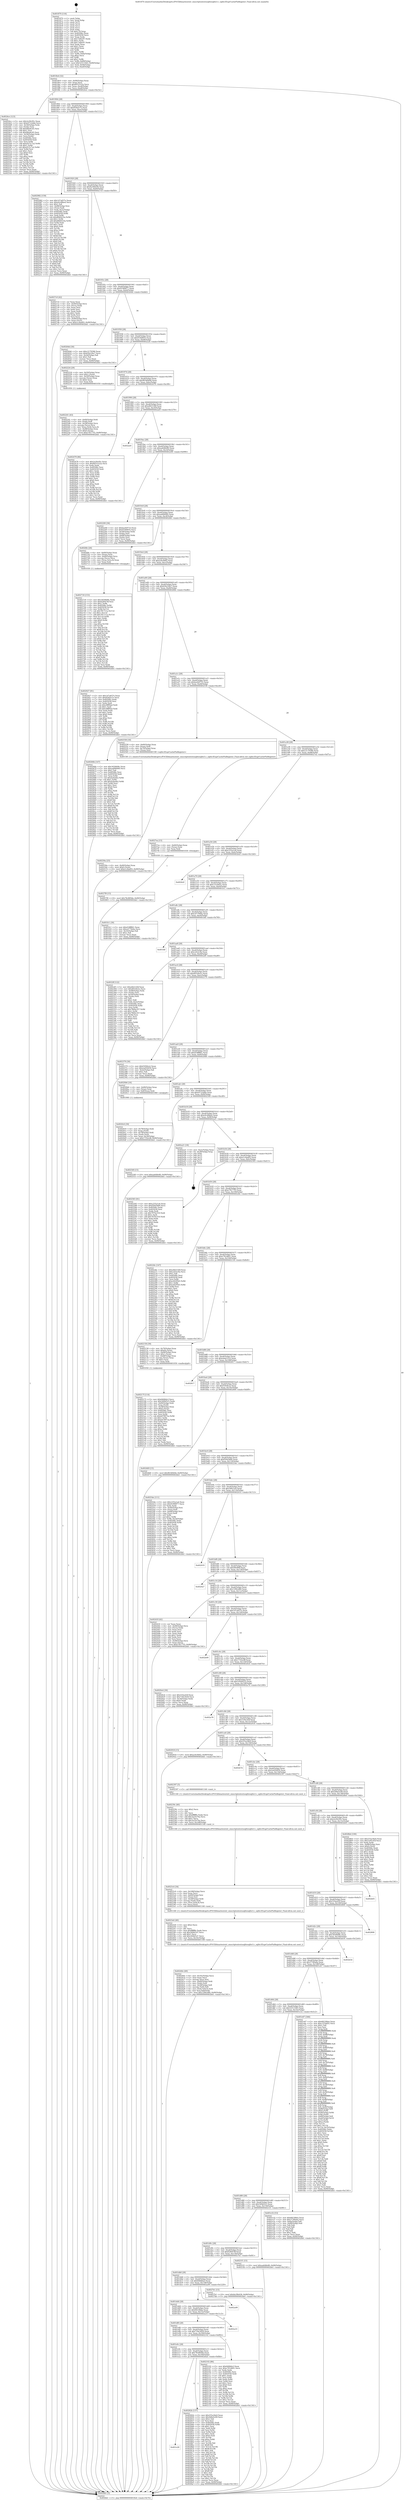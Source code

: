 digraph "0x401870" {
  label = "0x401870 (/mnt/c/Users/mathe/Desktop/tcc/POCII/binaries/extr_emscriptentestssqlitesqlite3.c_sqlite3ExprCachePinRegister_Final-ollvm.out::main(0))"
  labelloc = "t"
  node[shape=record]

  Entry [label="",width=0.3,height=0.3,shape=circle,fillcolor=black,style=filled]
  "0x4018e4" [label="{
     0x4018e4 [32]\l
     | [instrs]\l
     &nbsp;&nbsp;0x4018e4 \<+6\>: mov -0x90(%rbp),%eax\l
     &nbsp;&nbsp;0x4018ea \<+2\>: mov %eax,%ecx\l
     &nbsp;&nbsp;0x4018ec \<+6\>: sub $0x8055522a,%ecx\l
     &nbsp;&nbsp;0x4018f2 \<+6\>: mov %eax,-0xa4(%rbp)\l
     &nbsp;&nbsp;0x4018f8 \<+6\>: mov %ecx,-0xa8(%rbp)\l
     &nbsp;&nbsp;0x4018fe \<+6\>: je 00000000004024ce \<main+0xc5e\>\l
  }"]
  "0x4024ce" [label="{
     0x4024ce [123]\l
     | [instrs]\l
     &nbsp;&nbsp;0x4024ce \<+5\>: mov $0x2e29c95c,%eax\l
     &nbsp;&nbsp;0x4024d3 \<+5\>: mov $0xe0722dbb,%ecx\l
     &nbsp;&nbsp;0x4024d8 \<+4\>: mov -0x58(%rbp),%rdx\l
     &nbsp;&nbsp;0x4024dc \<+2\>: mov (%rdx),%esi\l
     &nbsp;&nbsp;0x4024de \<+6\>: add $0xf46a6c45,%esi\l
     &nbsp;&nbsp;0x4024e4 \<+3\>: add $0x1,%esi\l
     &nbsp;&nbsp;0x4024e7 \<+6\>: sub $0xf46a6c45,%esi\l
     &nbsp;&nbsp;0x4024ed \<+4\>: mov -0x58(%rbp),%rdx\l
     &nbsp;&nbsp;0x4024f1 \<+2\>: mov %esi,(%rdx)\l
     &nbsp;&nbsp;0x4024f3 \<+7\>: mov 0x40506c,%esi\l
     &nbsp;&nbsp;0x4024fa \<+7\>: mov 0x405058,%edi\l
     &nbsp;&nbsp;0x402501 \<+3\>: mov %esi,%r8d\l
     &nbsp;&nbsp;0x402504 \<+7\>: add $0xe015c7a2,%r8d\l
     &nbsp;&nbsp;0x40250b \<+4\>: sub $0x1,%r8d\l
     &nbsp;&nbsp;0x40250f \<+7\>: sub $0xe015c7a2,%r8d\l
     &nbsp;&nbsp;0x402516 \<+4\>: imul %r8d,%esi\l
     &nbsp;&nbsp;0x40251a \<+3\>: and $0x1,%esi\l
     &nbsp;&nbsp;0x40251d \<+3\>: cmp $0x0,%esi\l
     &nbsp;&nbsp;0x402520 \<+4\>: sete %r9b\l
     &nbsp;&nbsp;0x402524 \<+3\>: cmp $0xa,%edi\l
     &nbsp;&nbsp;0x402527 \<+4\>: setl %r10b\l
     &nbsp;&nbsp;0x40252b \<+3\>: mov %r9b,%r11b\l
     &nbsp;&nbsp;0x40252e \<+3\>: and %r10b,%r11b\l
     &nbsp;&nbsp;0x402531 \<+3\>: xor %r10b,%r9b\l
     &nbsp;&nbsp;0x402534 \<+3\>: or %r9b,%r11b\l
     &nbsp;&nbsp;0x402537 \<+4\>: test $0x1,%r11b\l
     &nbsp;&nbsp;0x40253b \<+3\>: cmovne %ecx,%eax\l
     &nbsp;&nbsp;0x40253e \<+6\>: mov %eax,-0x90(%rbp)\l
     &nbsp;&nbsp;0x402544 \<+5\>: jmp 0000000000402bb1 \<main+0x1341\>\l
  }"]
  "0x401904" [label="{
     0x401904 [28]\l
     | [instrs]\l
     &nbsp;&nbsp;0x401904 \<+5\>: jmp 0000000000401909 \<main+0x99\>\l
     &nbsp;&nbsp;0x401909 \<+6\>: mov -0xa4(%rbp),%eax\l
     &nbsp;&nbsp;0x40190f \<+5\>: sub $0x85fd2e7e,%eax\l
     &nbsp;&nbsp;0x401914 \<+6\>: mov %eax,-0xac(%rbp)\l
     &nbsp;&nbsp;0x40191a \<+6\>: je 0000000000402982 \<main+0x1112\>\l
  }"]
  Exit [label="",width=0.3,height=0.3,shape=circle,fillcolor=black,style=filled,peripheries=2]
  "0x402982" [label="{
     0x402982 [159]\l
     | [instrs]\l
     &nbsp;&nbsp;0x402982 \<+5\>: mov $0x147a837e,%eax\l
     &nbsp;&nbsp;0x402987 \<+5\>: mov $0xe0c48be4,%ecx\l
     &nbsp;&nbsp;0x40298c \<+2\>: mov $0x1,%dl\l
     &nbsp;&nbsp;0x40298e \<+7\>: mov -0x88(%rbp),%rsi\l
     &nbsp;&nbsp;0x402995 \<+2\>: mov (%rsi),%edi\l
     &nbsp;&nbsp;0x402997 \<+3\>: mov %edi,-0x2c(%rbp)\l
     &nbsp;&nbsp;0x40299a \<+7\>: mov 0x40506c,%edi\l
     &nbsp;&nbsp;0x4029a1 \<+8\>: mov 0x405058,%r8d\l
     &nbsp;&nbsp;0x4029a9 \<+3\>: mov %edi,%r9d\l
     &nbsp;&nbsp;0x4029ac \<+7\>: sub $0xd846410a,%r9d\l
     &nbsp;&nbsp;0x4029b3 \<+4\>: sub $0x1,%r9d\l
     &nbsp;&nbsp;0x4029b7 \<+7\>: add $0xd846410a,%r9d\l
     &nbsp;&nbsp;0x4029be \<+4\>: imul %r9d,%edi\l
     &nbsp;&nbsp;0x4029c2 \<+3\>: and $0x1,%edi\l
     &nbsp;&nbsp;0x4029c5 \<+3\>: cmp $0x0,%edi\l
     &nbsp;&nbsp;0x4029c8 \<+4\>: sete %r10b\l
     &nbsp;&nbsp;0x4029cc \<+4\>: cmp $0xa,%r8d\l
     &nbsp;&nbsp;0x4029d0 \<+4\>: setl %r11b\l
     &nbsp;&nbsp;0x4029d4 \<+3\>: mov %r10b,%bl\l
     &nbsp;&nbsp;0x4029d7 \<+3\>: xor $0xff,%bl\l
     &nbsp;&nbsp;0x4029da \<+3\>: mov %r11b,%r14b\l
     &nbsp;&nbsp;0x4029dd \<+4\>: xor $0xff,%r14b\l
     &nbsp;&nbsp;0x4029e1 \<+3\>: xor $0x0,%dl\l
     &nbsp;&nbsp;0x4029e4 \<+3\>: mov %bl,%r15b\l
     &nbsp;&nbsp;0x4029e7 \<+4\>: and $0x0,%r15b\l
     &nbsp;&nbsp;0x4029eb \<+3\>: and %dl,%r10b\l
     &nbsp;&nbsp;0x4029ee \<+3\>: mov %r14b,%r12b\l
     &nbsp;&nbsp;0x4029f1 \<+4\>: and $0x0,%r12b\l
     &nbsp;&nbsp;0x4029f5 \<+3\>: and %dl,%r11b\l
     &nbsp;&nbsp;0x4029f8 \<+3\>: or %r10b,%r15b\l
     &nbsp;&nbsp;0x4029fb \<+3\>: or %r11b,%r12b\l
     &nbsp;&nbsp;0x4029fe \<+3\>: xor %r12b,%r15b\l
     &nbsp;&nbsp;0x402a01 \<+3\>: or %r14b,%bl\l
     &nbsp;&nbsp;0x402a04 \<+3\>: xor $0xff,%bl\l
     &nbsp;&nbsp;0x402a07 \<+3\>: or $0x0,%dl\l
     &nbsp;&nbsp;0x402a0a \<+2\>: and %dl,%bl\l
     &nbsp;&nbsp;0x402a0c \<+3\>: or %bl,%r15b\l
     &nbsp;&nbsp;0x402a0f \<+4\>: test $0x1,%r15b\l
     &nbsp;&nbsp;0x402a13 \<+3\>: cmovne %ecx,%eax\l
     &nbsp;&nbsp;0x402a16 \<+6\>: mov %eax,-0x90(%rbp)\l
     &nbsp;&nbsp;0x402a1c \<+5\>: jmp 0000000000402bb1 \<main+0x1341\>\l
  }"]
  "0x401920" [label="{
     0x401920 [28]\l
     | [instrs]\l
     &nbsp;&nbsp;0x401920 \<+5\>: jmp 0000000000401925 \<main+0xb5\>\l
     &nbsp;&nbsp;0x401925 \<+6\>: mov -0xa4(%rbp),%eax\l
     &nbsp;&nbsp;0x40192b \<+5\>: sub $0x8a39b436,%eax\l
     &nbsp;&nbsp;0x401930 \<+6\>: mov %eax,-0xb0(%rbp)\l
     &nbsp;&nbsp;0x401936 \<+6\>: je 00000000004027c0 \<main+0xf50\>\l
  }"]
  "0x401e28" [label="{
     0x401e28\l
  }", style=dashed]
  "0x4027c0" [label="{
     0x4027c0 [42]\l
     | [instrs]\l
     &nbsp;&nbsp;0x4027c0 \<+2\>: xor %eax,%eax\l
     &nbsp;&nbsp;0x4027c2 \<+4\>: mov -0x40(%rbp),%rcx\l
     &nbsp;&nbsp;0x4027c6 \<+2\>: mov (%rcx),%edx\l
     &nbsp;&nbsp;0x4027c8 \<+2\>: mov %eax,%esi\l
     &nbsp;&nbsp;0x4027ca \<+2\>: sub %edx,%esi\l
     &nbsp;&nbsp;0x4027cc \<+2\>: mov %eax,%edx\l
     &nbsp;&nbsp;0x4027ce \<+3\>: sub $0x1,%edx\l
     &nbsp;&nbsp;0x4027d1 \<+2\>: add %edx,%esi\l
     &nbsp;&nbsp;0x4027d3 \<+2\>: sub %esi,%eax\l
     &nbsp;&nbsp;0x4027d5 \<+4\>: mov -0x40(%rbp),%rcx\l
     &nbsp;&nbsp;0x4027d9 \<+2\>: mov %eax,(%rcx)\l
     &nbsp;&nbsp;0x4027db \<+10\>: movl $0xe1c8ad93,-0x90(%rbp)\l
     &nbsp;&nbsp;0x4027e5 \<+5\>: jmp 0000000000402bb1 \<main+0x1341\>\l
  }"]
  "0x40193c" [label="{
     0x40193c [28]\l
     | [instrs]\l
     &nbsp;&nbsp;0x40193c \<+5\>: jmp 0000000000401941 \<main+0xd1\>\l
     &nbsp;&nbsp;0x401941 \<+6\>: mov -0xa4(%rbp),%eax\l
     &nbsp;&nbsp;0x401947 \<+5\>: sub $0x91989f77,%eax\l
     &nbsp;&nbsp;0x40194c \<+6\>: mov %eax,-0xb4(%rbp)\l
     &nbsp;&nbsp;0x401952 \<+6\>: je 000000000040264d \<main+0xddd\>\l
  }"]
  "0x40282b" [label="{
     0x40282b [137]\l
     | [instrs]\l
     &nbsp;&nbsp;0x40282b \<+5\>: mov $0x255a34e0,%eax\l
     &nbsp;&nbsp;0x402830 \<+5\>: mov $0x2b8a5c09,%ecx\l
     &nbsp;&nbsp;0x402835 \<+2\>: mov $0x1,%dl\l
     &nbsp;&nbsp;0x402837 \<+2\>: xor %esi,%esi\l
     &nbsp;&nbsp;0x402839 \<+7\>: mov 0x40506c,%edi\l
     &nbsp;&nbsp;0x402840 \<+8\>: mov 0x405058,%r8d\l
     &nbsp;&nbsp;0x402848 \<+3\>: sub $0x1,%esi\l
     &nbsp;&nbsp;0x40284b \<+3\>: mov %edi,%r9d\l
     &nbsp;&nbsp;0x40284e \<+3\>: add %esi,%r9d\l
     &nbsp;&nbsp;0x402851 \<+4\>: imul %r9d,%edi\l
     &nbsp;&nbsp;0x402855 \<+3\>: and $0x1,%edi\l
     &nbsp;&nbsp;0x402858 \<+3\>: cmp $0x0,%edi\l
     &nbsp;&nbsp;0x40285b \<+4\>: sete %r10b\l
     &nbsp;&nbsp;0x40285f \<+4\>: cmp $0xa,%r8d\l
     &nbsp;&nbsp;0x402863 \<+4\>: setl %r11b\l
     &nbsp;&nbsp;0x402867 \<+3\>: mov %r10b,%bl\l
     &nbsp;&nbsp;0x40286a \<+3\>: xor $0xff,%bl\l
     &nbsp;&nbsp;0x40286d \<+3\>: mov %r11b,%r14b\l
     &nbsp;&nbsp;0x402870 \<+4\>: xor $0xff,%r14b\l
     &nbsp;&nbsp;0x402874 \<+3\>: xor $0x1,%dl\l
     &nbsp;&nbsp;0x402877 \<+3\>: mov %bl,%r15b\l
     &nbsp;&nbsp;0x40287a \<+4\>: and $0xff,%r15b\l
     &nbsp;&nbsp;0x40287e \<+3\>: and %dl,%r10b\l
     &nbsp;&nbsp;0x402881 \<+3\>: mov %r14b,%r12b\l
     &nbsp;&nbsp;0x402884 \<+4\>: and $0xff,%r12b\l
     &nbsp;&nbsp;0x402888 \<+3\>: and %dl,%r11b\l
     &nbsp;&nbsp;0x40288b \<+3\>: or %r10b,%r15b\l
     &nbsp;&nbsp;0x40288e \<+3\>: or %r11b,%r12b\l
     &nbsp;&nbsp;0x402891 \<+3\>: xor %r12b,%r15b\l
     &nbsp;&nbsp;0x402894 \<+3\>: or %r14b,%bl\l
     &nbsp;&nbsp;0x402897 \<+3\>: xor $0xff,%bl\l
     &nbsp;&nbsp;0x40289a \<+3\>: or $0x1,%dl\l
     &nbsp;&nbsp;0x40289d \<+2\>: and %dl,%bl\l
     &nbsp;&nbsp;0x40289f \<+3\>: or %bl,%r15b\l
     &nbsp;&nbsp;0x4028a2 \<+4\>: test $0x1,%r15b\l
     &nbsp;&nbsp;0x4028a6 \<+3\>: cmovne %ecx,%eax\l
     &nbsp;&nbsp;0x4028a9 \<+6\>: mov %eax,-0x90(%rbp)\l
     &nbsp;&nbsp;0x4028af \<+5\>: jmp 0000000000402bb1 \<main+0x1341\>\l
  }"]
  "0x40264d" [label="{
     0x40264d [30]\l
     | [instrs]\l
     &nbsp;&nbsp;0x40264d \<+5\>: mov $0xc2179396,%eax\l
     &nbsp;&nbsp;0x402652 \<+5\>: mov $0xb5b230e7,%ecx\l
     &nbsp;&nbsp;0x402657 \<+3\>: mov -0x2d(%rbp),%dl\l
     &nbsp;&nbsp;0x40265a \<+3\>: test $0x1,%dl\l
     &nbsp;&nbsp;0x40265d \<+3\>: cmovne %ecx,%eax\l
     &nbsp;&nbsp;0x402660 \<+6\>: mov %eax,-0x90(%rbp)\l
     &nbsp;&nbsp;0x402666 \<+5\>: jmp 0000000000402bb1 \<main+0x1341\>\l
  }"]
  "0x401958" [label="{
     0x401958 [28]\l
     | [instrs]\l
     &nbsp;&nbsp;0x401958 \<+5\>: jmp 000000000040195d \<main+0xed\>\l
     &nbsp;&nbsp;0x40195d \<+6\>: mov -0xa4(%rbp),%eax\l
     &nbsp;&nbsp;0x401963 \<+5\>: sub $0x919d9f35,%eax\l
     &nbsp;&nbsp;0x401968 \<+6\>: mov %eax,-0xb8(%rbp)\l
     &nbsp;&nbsp;0x40196e \<+6\>: je 0000000000402224 \<main+0x9b4\>\l
  }"]
  "0x4027f9" [label="{
     0x4027f9 [15]\l
     | [instrs]\l
     &nbsp;&nbsp;0x4027f9 \<+10\>: movl $0x78c885bb,-0x90(%rbp)\l
     &nbsp;&nbsp;0x402803 \<+5\>: jmp 0000000000402bb1 \<main+0x1341\>\l
  }"]
  "0x402224" [label="{
     0x402224 [29]\l
     | [instrs]\l
     &nbsp;&nbsp;0x402224 \<+4\>: mov -0x50(%rbp),%rax\l
     &nbsp;&nbsp;0x402228 \<+6\>: movl $0x1,(%rax)\l
     &nbsp;&nbsp;0x40222e \<+4\>: mov -0x50(%rbp),%rax\l
     &nbsp;&nbsp;0x402232 \<+3\>: movslq (%rax),%rax\l
     &nbsp;&nbsp;0x402235 \<+4\>: shl $0x4,%rax\l
     &nbsp;&nbsp;0x402239 \<+3\>: mov %rax,%rdi\l
     &nbsp;&nbsp;0x40223c \<+5\>: call 0000000000401050 \<malloc@plt\>\l
     | [calls]\l
     &nbsp;&nbsp;0x401050 \{1\} (unknown)\l
  }"]
  "0x401974" [label="{
     0x401974 [28]\l
     | [instrs]\l
     &nbsp;&nbsp;0x401974 \<+5\>: jmp 0000000000401979 \<main+0x109\>\l
     &nbsp;&nbsp;0x401979 \<+6\>: mov -0xa4(%rbp),%eax\l
     &nbsp;&nbsp;0x40197f \<+5\>: sub $0x96340b9d,%eax\l
     &nbsp;&nbsp;0x401984 \<+6\>: mov %eax,-0xbc(%rbp)\l
     &nbsp;&nbsp;0x40198a \<+6\>: je 0000000000402478 \<main+0xc08\>\l
  }"]
  "0x402718" [label="{
     0x402718 [153]\l
     | [instrs]\l
     &nbsp;&nbsp;0x402718 \<+5\>: mov $0x3450608c,%edx\l
     &nbsp;&nbsp;0x40271d \<+5\>: mov $0x62f0476f,%esi\l
     &nbsp;&nbsp;0x402722 \<+3\>: mov $0x1,%r8b\l
     &nbsp;&nbsp;0x402725 \<+8\>: mov 0x40506c,%r9d\l
     &nbsp;&nbsp;0x40272d \<+8\>: mov 0x405058,%r10d\l
     &nbsp;&nbsp;0x402735 \<+3\>: mov %r9d,%r11d\l
     &nbsp;&nbsp;0x402738 \<+7\>: sub $0x781711a,%r11d\l
     &nbsp;&nbsp;0x40273f \<+4\>: sub $0x1,%r11d\l
     &nbsp;&nbsp;0x402743 \<+7\>: add $0x781711a,%r11d\l
     &nbsp;&nbsp;0x40274a \<+4\>: imul %r11d,%r9d\l
     &nbsp;&nbsp;0x40274e \<+4\>: and $0x1,%r9d\l
     &nbsp;&nbsp;0x402752 \<+4\>: cmp $0x0,%r9d\l
     &nbsp;&nbsp;0x402756 \<+3\>: sete %bl\l
     &nbsp;&nbsp;0x402759 \<+4\>: cmp $0xa,%r10d\l
     &nbsp;&nbsp;0x40275d \<+4\>: setl %r14b\l
     &nbsp;&nbsp;0x402761 \<+3\>: mov %bl,%r15b\l
     &nbsp;&nbsp;0x402764 \<+4\>: xor $0xff,%r15b\l
     &nbsp;&nbsp;0x402768 \<+3\>: mov %r14b,%r12b\l
     &nbsp;&nbsp;0x40276b \<+4\>: xor $0xff,%r12b\l
     &nbsp;&nbsp;0x40276f \<+4\>: xor $0x0,%r8b\l
     &nbsp;&nbsp;0x402773 \<+3\>: mov %r15b,%r13b\l
     &nbsp;&nbsp;0x402776 \<+4\>: and $0x0,%r13b\l
     &nbsp;&nbsp;0x40277a \<+3\>: and %r8b,%bl\l
     &nbsp;&nbsp;0x40277d \<+3\>: mov %r12b,%al\l
     &nbsp;&nbsp;0x402780 \<+2\>: and $0x0,%al\l
     &nbsp;&nbsp;0x402782 \<+3\>: and %r8b,%r14b\l
     &nbsp;&nbsp;0x402785 \<+3\>: or %bl,%r13b\l
     &nbsp;&nbsp;0x402788 \<+3\>: or %r14b,%al\l
     &nbsp;&nbsp;0x40278b \<+3\>: xor %al,%r13b\l
     &nbsp;&nbsp;0x40278e \<+3\>: or %r12b,%r15b\l
     &nbsp;&nbsp;0x402791 \<+4\>: xor $0xff,%r15b\l
     &nbsp;&nbsp;0x402795 \<+4\>: or $0x0,%r8b\l
     &nbsp;&nbsp;0x402799 \<+3\>: and %r8b,%r15b\l
     &nbsp;&nbsp;0x40279c \<+3\>: or %r15b,%r13b\l
     &nbsp;&nbsp;0x40279f \<+4\>: test $0x1,%r13b\l
     &nbsp;&nbsp;0x4027a3 \<+3\>: cmovne %esi,%edx\l
     &nbsp;&nbsp;0x4027a6 \<+6\>: mov %edx,-0x90(%rbp)\l
     &nbsp;&nbsp;0x4027ac \<+5\>: jmp 0000000000402bb1 \<main+0x1341\>\l
  }"]
  "0x402478" [label="{
     0x402478 [86]\l
     | [instrs]\l
     &nbsp;&nbsp;0x402478 \<+5\>: mov $0x2e29c95c,%eax\l
     &nbsp;&nbsp;0x40247d \<+5\>: mov $0x8055522a,%ecx\l
     &nbsp;&nbsp;0x402482 \<+2\>: xor %edx,%edx\l
     &nbsp;&nbsp;0x402484 \<+7\>: mov 0x40506c,%esi\l
     &nbsp;&nbsp;0x40248b \<+7\>: mov 0x405058,%edi\l
     &nbsp;&nbsp;0x402492 \<+3\>: sub $0x1,%edx\l
     &nbsp;&nbsp;0x402495 \<+3\>: mov %esi,%r8d\l
     &nbsp;&nbsp;0x402498 \<+3\>: add %edx,%r8d\l
     &nbsp;&nbsp;0x40249b \<+4\>: imul %r8d,%esi\l
     &nbsp;&nbsp;0x40249f \<+3\>: and $0x1,%esi\l
     &nbsp;&nbsp;0x4024a2 \<+3\>: cmp $0x0,%esi\l
     &nbsp;&nbsp;0x4024a5 \<+4\>: sete %r9b\l
     &nbsp;&nbsp;0x4024a9 \<+3\>: cmp $0xa,%edi\l
     &nbsp;&nbsp;0x4024ac \<+4\>: setl %r10b\l
     &nbsp;&nbsp;0x4024b0 \<+3\>: mov %r9b,%r11b\l
     &nbsp;&nbsp;0x4024b3 \<+3\>: and %r10b,%r11b\l
     &nbsp;&nbsp;0x4024b6 \<+3\>: xor %r10b,%r9b\l
     &nbsp;&nbsp;0x4024b9 \<+3\>: or %r9b,%r11b\l
     &nbsp;&nbsp;0x4024bc \<+4\>: test $0x1,%r11b\l
     &nbsp;&nbsp;0x4024c0 \<+3\>: cmovne %ecx,%eax\l
     &nbsp;&nbsp;0x4024c3 \<+6\>: mov %eax,-0x90(%rbp)\l
     &nbsp;&nbsp;0x4024c9 \<+5\>: jmp 0000000000402bb1 \<main+0x1341\>\l
  }"]
  "0x401990" [label="{
     0x401990 [28]\l
     | [instrs]\l
     &nbsp;&nbsp;0x401990 \<+5\>: jmp 0000000000401995 \<main+0x125\>\l
     &nbsp;&nbsp;0x401995 \<+6\>: mov -0xa4(%rbp),%eax\l
     &nbsp;&nbsp;0x40199b \<+5\>: sub $0xa6b5144f,%eax\l
     &nbsp;&nbsp;0x4019a0 \<+6\>: mov %eax,-0xc0(%rbp)\l
     &nbsp;&nbsp;0x4019a6 \<+6\>: je 0000000000402ae0 \<main+0x1270\>\l
  }"]
  "0x40256a" [label="{
     0x40256a [25]\l
     | [instrs]\l
     &nbsp;&nbsp;0x40256a \<+4\>: mov -0x40(%rbp),%rax\l
     &nbsp;&nbsp;0x40256e \<+6\>: movl $0x0,(%rax)\l
     &nbsp;&nbsp;0x402574 \<+10\>: movl $0xe1c8ad93,-0x90(%rbp)\l
     &nbsp;&nbsp;0x40257e \<+5\>: jmp 0000000000402bb1 \<main+0x1341\>\l
  }"]
  "0x402ae0" [label="{
     0x402ae0\l
  }", style=dashed]
  "0x4019ac" [label="{
     0x4019ac [28]\l
     | [instrs]\l
     &nbsp;&nbsp;0x4019ac \<+5\>: jmp 00000000004019b1 \<main+0x141\>\l
     &nbsp;&nbsp;0x4019b1 \<+6\>: mov -0xa4(%rbp),%eax\l
     &nbsp;&nbsp;0x4019b7 \<+5\>: sub $0xaa648e80,%eax\l
     &nbsp;&nbsp;0x4019bc \<+6\>: mov %eax,-0xc4(%rbp)\l
     &nbsp;&nbsp;0x4019c2 \<+6\>: je 0000000000402200 \<main+0x990\>\l
  }"]
  "0x40240e" [label="{
     0x40240e [49]\l
     | [instrs]\l
     &nbsp;&nbsp;0x40240e \<+6\>: mov -0x16c(%rbp),%ecx\l
     &nbsp;&nbsp;0x402414 \<+3\>: imul %eax,%ecx\l
     &nbsp;&nbsp;0x402417 \<+3\>: movslq %ecx,%rsi\l
     &nbsp;&nbsp;0x40241a \<+4\>: mov -0x60(%rbp),%rdi\l
     &nbsp;&nbsp;0x40241e \<+3\>: mov (%rdi),%rdi\l
     &nbsp;&nbsp;0x402421 \<+4\>: mov -0x58(%rbp),%r8\l
     &nbsp;&nbsp;0x402425 \<+3\>: movslq (%r8),%r8\l
     &nbsp;&nbsp;0x402428 \<+4\>: mov (%rdi,%r8,8),%rdi\l
     &nbsp;&nbsp;0x40242c \<+4\>: mov %rsi,0x8(%rdi)\l
     &nbsp;&nbsp;0x402430 \<+10\>: movl $0x1290cd84,-0x90(%rbp)\l
     &nbsp;&nbsp;0x40243a \<+5\>: jmp 0000000000402bb1 \<main+0x1341\>\l
  }"]
  "0x402200" [label="{
     0x402200 [36]\l
     | [instrs]\l
     &nbsp;&nbsp;0x402200 \<+5\>: mov $0xba2b9733,%eax\l
     &nbsp;&nbsp;0x402205 \<+5\>: mov $0x919d9f35,%ecx\l
     &nbsp;&nbsp;0x40220a \<+4\>: mov -0x58(%rbp),%rdx\l
     &nbsp;&nbsp;0x40220e \<+2\>: mov (%rdx),%esi\l
     &nbsp;&nbsp;0x402210 \<+4\>: mov -0x68(%rbp),%rdx\l
     &nbsp;&nbsp;0x402214 \<+2\>: cmp (%rdx),%esi\l
     &nbsp;&nbsp;0x402216 \<+3\>: cmovl %ecx,%eax\l
     &nbsp;&nbsp;0x402219 \<+6\>: mov %eax,-0x90(%rbp)\l
     &nbsp;&nbsp;0x40221f \<+5\>: jmp 0000000000402bb1 \<main+0x1341\>\l
  }"]
  "0x4019c8" [label="{
     0x4019c8 [28]\l
     | [instrs]\l
     &nbsp;&nbsp;0x4019c8 \<+5\>: jmp 00000000004019cd \<main+0x15d\>\l
     &nbsp;&nbsp;0x4019cd \<+6\>: mov -0xa4(%rbp),%eax\l
     &nbsp;&nbsp;0x4019d3 \<+5\>: sub $0xaa896060,%eax\l
     &nbsp;&nbsp;0x4019d8 \<+6\>: mov %eax,-0xc8(%rbp)\l
     &nbsp;&nbsp;0x4019de \<+6\>: je 00000000004026fe \<main+0xe8e\>\l
  }"]
  "0x4023e6" [label="{
     0x4023e6 [40]\l
     | [instrs]\l
     &nbsp;&nbsp;0x4023e6 \<+5\>: mov $0x2,%ecx\l
     &nbsp;&nbsp;0x4023eb \<+1\>: cltd\l
     &nbsp;&nbsp;0x4023ec \<+2\>: idiv %ecx\l
     &nbsp;&nbsp;0x4023ee \<+6\>: imul $0xfffffffe,%edx,%ecx\l
     &nbsp;&nbsp;0x4023f4 \<+6\>: sub $0x240bf1d7,%ecx\l
     &nbsp;&nbsp;0x4023fa \<+3\>: add $0x1,%ecx\l
     &nbsp;&nbsp;0x4023fd \<+6\>: add $0x240bf1d7,%ecx\l
     &nbsp;&nbsp;0x402403 \<+6\>: mov %ecx,-0x16c(%rbp)\l
     &nbsp;&nbsp;0x402409 \<+5\>: call 0000000000401160 \<next_i\>\l
     | [calls]\l
     &nbsp;&nbsp;0x401160 \{1\} (/mnt/c/Users/mathe/Desktop/tcc/POCII/binaries/extr_emscriptentestssqlitesqlite3.c_sqlite3ExprCachePinRegister_Final-ollvm.out::next_i)\l
  }"]
  "0x4026fe" [label="{
     0x4026fe [26]\l
     | [instrs]\l
     &nbsp;&nbsp;0x4026fe \<+4\>: mov -0x60(%rbp),%rax\l
     &nbsp;&nbsp;0x402702 \<+3\>: mov (%rax),%rax\l
     &nbsp;&nbsp;0x402705 \<+4\>: mov -0x40(%rbp),%rcx\l
     &nbsp;&nbsp;0x402709 \<+3\>: movslq (%rcx),%rcx\l
     &nbsp;&nbsp;0x40270c \<+4\>: mov (%rax,%rcx,8),%rax\l
     &nbsp;&nbsp;0x402710 \<+3\>: mov %rax,%rdi\l
     &nbsp;&nbsp;0x402713 \<+5\>: call 0000000000401030 \<free@plt\>\l
     | [calls]\l
     &nbsp;&nbsp;0x401030 \{1\} (unknown)\l
  }"]
  "0x4019e4" [label="{
     0x4019e4 [28]\l
     | [instrs]\l
     &nbsp;&nbsp;0x4019e4 \<+5\>: jmp 00000000004019e9 \<main+0x179\>\l
     &nbsp;&nbsp;0x4019e9 \<+6\>: mov -0xa4(%rbp),%eax\l
     &nbsp;&nbsp;0x4019ef \<+5\>: sub $0xac6c0b62,%eax\l
     &nbsp;&nbsp;0x4019f4 \<+6\>: mov %eax,-0xcc(%rbp)\l
     &nbsp;&nbsp;0x4019fa \<+6\>: je 0000000000402927 \<main+0x10b7\>\l
  }"]
  "0x4023c4" [label="{
     0x4023c4 [34]\l
     | [instrs]\l
     &nbsp;&nbsp;0x4023c4 \<+6\>: mov -0x168(%rbp),%ecx\l
     &nbsp;&nbsp;0x4023ca \<+3\>: imul %eax,%ecx\l
     &nbsp;&nbsp;0x4023cd \<+4\>: mov -0x60(%rbp),%rsi\l
     &nbsp;&nbsp;0x4023d1 \<+3\>: mov (%rsi),%rsi\l
     &nbsp;&nbsp;0x4023d4 \<+4\>: mov -0x58(%rbp),%rdi\l
     &nbsp;&nbsp;0x4023d8 \<+3\>: movslq (%rdi),%rdi\l
     &nbsp;&nbsp;0x4023db \<+4\>: mov (%rsi,%rdi,8),%rsi\l
     &nbsp;&nbsp;0x4023df \<+2\>: mov %ecx,(%rsi)\l
     &nbsp;&nbsp;0x4023e1 \<+5\>: call 0000000000401160 \<next_i\>\l
     | [calls]\l
     &nbsp;&nbsp;0x401160 \{1\} (/mnt/c/Users/mathe/Desktop/tcc/POCII/binaries/extr_emscriptentestssqlitesqlite3.c_sqlite3ExprCachePinRegister_Final-ollvm.out::next_i)\l
  }"]
  "0x402927" [label="{
     0x402927 [91]\l
     | [instrs]\l
     &nbsp;&nbsp;0x402927 \<+5\>: mov $0x147a837e,%eax\l
     &nbsp;&nbsp;0x40292c \<+5\>: mov $0x85fd2e7e,%ecx\l
     &nbsp;&nbsp;0x402931 \<+7\>: mov 0x40506c,%edx\l
     &nbsp;&nbsp;0x402938 \<+7\>: mov 0x405058,%esi\l
     &nbsp;&nbsp;0x40293f \<+2\>: mov %edx,%edi\l
     &nbsp;&nbsp;0x402941 \<+6\>: sub $0xc8ff0fad,%edi\l
     &nbsp;&nbsp;0x402947 \<+3\>: sub $0x1,%edi\l
     &nbsp;&nbsp;0x40294a \<+6\>: add $0xc8ff0fad,%edi\l
     &nbsp;&nbsp;0x402950 \<+3\>: imul %edi,%edx\l
     &nbsp;&nbsp;0x402953 \<+3\>: and $0x1,%edx\l
     &nbsp;&nbsp;0x402956 \<+3\>: cmp $0x0,%edx\l
     &nbsp;&nbsp;0x402959 \<+4\>: sete %r8b\l
     &nbsp;&nbsp;0x40295d \<+3\>: cmp $0xa,%esi\l
     &nbsp;&nbsp;0x402960 \<+4\>: setl %r9b\l
     &nbsp;&nbsp;0x402964 \<+3\>: mov %r8b,%r10b\l
     &nbsp;&nbsp;0x402967 \<+3\>: and %r9b,%r10b\l
     &nbsp;&nbsp;0x40296a \<+3\>: xor %r9b,%r8b\l
     &nbsp;&nbsp;0x40296d \<+3\>: or %r8b,%r10b\l
     &nbsp;&nbsp;0x402970 \<+4\>: test $0x1,%r10b\l
     &nbsp;&nbsp;0x402974 \<+3\>: cmovne %ecx,%eax\l
     &nbsp;&nbsp;0x402977 \<+6\>: mov %eax,-0x90(%rbp)\l
     &nbsp;&nbsp;0x40297d \<+5\>: jmp 0000000000402bb1 \<main+0x1341\>\l
  }"]
  "0x401a00" [label="{
     0x401a00 [28]\l
     | [instrs]\l
     &nbsp;&nbsp;0x401a00 \<+5\>: jmp 0000000000401a05 \<main+0x195\>\l
     &nbsp;&nbsp;0x401a05 \<+6\>: mov -0xa4(%rbp),%eax\l
     &nbsp;&nbsp;0x401a0b \<+5\>: sub $0xb5b230e7,%eax\l
     &nbsp;&nbsp;0x401a10 \<+6\>: mov %eax,-0xd0(%rbp)\l
     &nbsp;&nbsp;0x401a16 \<+6\>: je 000000000040266b \<main+0xdfb\>\l
  }"]
  "0x40239c" [label="{
     0x40239c [40]\l
     | [instrs]\l
     &nbsp;&nbsp;0x40239c \<+5\>: mov $0x2,%ecx\l
     &nbsp;&nbsp;0x4023a1 \<+1\>: cltd\l
     &nbsp;&nbsp;0x4023a2 \<+2\>: idiv %ecx\l
     &nbsp;&nbsp;0x4023a4 \<+6\>: imul $0xfffffffe,%edx,%ecx\l
     &nbsp;&nbsp;0x4023aa \<+6\>: add $0x3a23e70a,%ecx\l
     &nbsp;&nbsp;0x4023b0 \<+3\>: add $0x1,%ecx\l
     &nbsp;&nbsp;0x4023b3 \<+6\>: sub $0x3a23e70a,%ecx\l
     &nbsp;&nbsp;0x4023b9 \<+6\>: mov %ecx,-0x168(%rbp)\l
     &nbsp;&nbsp;0x4023bf \<+5\>: call 0000000000401160 \<next_i\>\l
     | [calls]\l
     &nbsp;&nbsp;0x401160 \{1\} (/mnt/c/Users/mathe/Desktop/tcc/POCII/binaries/extr_emscriptentestssqlitesqlite3.c_sqlite3ExprCachePinRegister_Final-ollvm.out::next_i)\l
  }"]
  "0x40266b" [label="{
     0x40266b [147]\l
     | [instrs]\l
     &nbsp;&nbsp;0x40266b \<+5\>: mov $0x3450608c,%eax\l
     &nbsp;&nbsp;0x402670 \<+5\>: mov $0xaa896060,%ecx\l
     &nbsp;&nbsp;0x402675 \<+2\>: mov $0x1,%dl\l
     &nbsp;&nbsp;0x402677 \<+7\>: mov 0x40506c,%esi\l
     &nbsp;&nbsp;0x40267e \<+7\>: mov 0x405058,%edi\l
     &nbsp;&nbsp;0x402685 \<+3\>: mov %esi,%r8d\l
     &nbsp;&nbsp;0x402688 \<+7\>: sub $0x42dedb2,%r8d\l
     &nbsp;&nbsp;0x40268f \<+4\>: sub $0x1,%r8d\l
     &nbsp;&nbsp;0x402693 \<+7\>: add $0x42dedb2,%r8d\l
     &nbsp;&nbsp;0x40269a \<+4\>: imul %r8d,%esi\l
     &nbsp;&nbsp;0x40269e \<+3\>: and $0x1,%esi\l
     &nbsp;&nbsp;0x4026a1 \<+3\>: cmp $0x0,%esi\l
     &nbsp;&nbsp;0x4026a4 \<+4\>: sete %r9b\l
     &nbsp;&nbsp;0x4026a8 \<+3\>: cmp $0xa,%edi\l
     &nbsp;&nbsp;0x4026ab \<+4\>: setl %r10b\l
     &nbsp;&nbsp;0x4026af \<+3\>: mov %r9b,%r11b\l
     &nbsp;&nbsp;0x4026b2 \<+4\>: xor $0xff,%r11b\l
     &nbsp;&nbsp;0x4026b6 \<+3\>: mov %r10b,%bl\l
     &nbsp;&nbsp;0x4026b9 \<+3\>: xor $0xff,%bl\l
     &nbsp;&nbsp;0x4026bc \<+3\>: xor $0x1,%dl\l
     &nbsp;&nbsp;0x4026bf \<+3\>: mov %r11b,%r14b\l
     &nbsp;&nbsp;0x4026c2 \<+4\>: and $0xff,%r14b\l
     &nbsp;&nbsp;0x4026c6 \<+3\>: and %dl,%r9b\l
     &nbsp;&nbsp;0x4026c9 \<+3\>: mov %bl,%r15b\l
     &nbsp;&nbsp;0x4026cc \<+4\>: and $0xff,%r15b\l
     &nbsp;&nbsp;0x4026d0 \<+3\>: and %dl,%r10b\l
     &nbsp;&nbsp;0x4026d3 \<+3\>: or %r9b,%r14b\l
     &nbsp;&nbsp;0x4026d6 \<+3\>: or %r10b,%r15b\l
     &nbsp;&nbsp;0x4026d9 \<+3\>: xor %r15b,%r14b\l
     &nbsp;&nbsp;0x4026dc \<+3\>: or %bl,%r11b\l
     &nbsp;&nbsp;0x4026df \<+4\>: xor $0xff,%r11b\l
     &nbsp;&nbsp;0x4026e3 \<+3\>: or $0x1,%dl\l
     &nbsp;&nbsp;0x4026e6 \<+3\>: and %dl,%r11b\l
     &nbsp;&nbsp;0x4026e9 \<+3\>: or %r11b,%r14b\l
     &nbsp;&nbsp;0x4026ec \<+4\>: test $0x1,%r14b\l
     &nbsp;&nbsp;0x4026f0 \<+3\>: cmovne %ecx,%eax\l
     &nbsp;&nbsp;0x4026f3 \<+6\>: mov %eax,-0x90(%rbp)\l
     &nbsp;&nbsp;0x4026f9 \<+5\>: jmp 0000000000402bb1 \<main+0x1341\>\l
  }"]
  "0x401a1c" [label="{
     0x401a1c [28]\l
     | [instrs]\l
     &nbsp;&nbsp;0x401a1c \<+5\>: jmp 0000000000401a21 \<main+0x1b1\>\l
     &nbsp;&nbsp;0x401a21 \<+6\>: mov -0xa4(%rbp),%eax\l
     &nbsp;&nbsp;0x401a27 \<+5\>: sub $0xba2b9733,%eax\l
     &nbsp;&nbsp;0x401a2c \<+6\>: mov %eax,-0xd4(%rbp)\l
     &nbsp;&nbsp;0x401a32 \<+6\>: je 0000000000402558 \<main+0xce8\>\l
  }"]
  "0x402241" [label="{
     0x402241 [43]\l
     | [instrs]\l
     &nbsp;&nbsp;0x402241 \<+4\>: mov -0x60(%rbp),%rdi\l
     &nbsp;&nbsp;0x402245 \<+3\>: mov (%rdi),%rdi\l
     &nbsp;&nbsp;0x402248 \<+4\>: mov -0x58(%rbp),%rcx\l
     &nbsp;&nbsp;0x40224c \<+3\>: movslq (%rcx),%rcx\l
     &nbsp;&nbsp;0x40224f \<+4\>: mov %rax,(%rdi,%rcx,8)\l
     &nbsp;&nbsp;0x402253 \<+4\>: mov -0x48(%rbp),%rax\l
     &nbsp;&nbsp;0x402257 \<+6\>: movl $0x0,(%rax)\l
     &nbsp;&nbsp;0x40225d \<+10\>: movl $0xe78177f3,-0x90(%rbp)\l
     &nbsp;&nbsp;0x402267 \<+5\>: jmp 0000000000402bb1 \<main+0x1341\>\l
  }"]
  "0x402558" [label="{
     0x402558 [18]\l
     | [instrs]\l
     &nbsp;&nbsp;0x402558 \<+4\>: mov -0x60(%rbp),%rax\l
     &nbsp;&nbsp;0x40255c \<+3\>: mov (%rax),%rdi\l
     &nbsp;&nbsp;0x40255f \<+4\>: mov -0x70(%rbp),%rax\l
     &nbsp;&nbsp;0x402563 \<+2\>: mov (%rax),%esi\l
     &nbsp;&nbsp;0x402565 \<+5\>: call 00000000004015f0 \<sqlite3ExprCachePinRegister\>\l
     | [calls]\l
     &nbsp;&nbsp;0x4015f0 \{1\} (/mnt/c/Users/mathe/Desktop/tcc/POCII/binaries/extr_emscriptentestssqlitesqlite3.c_sqlite3ExprCachePinRegister_Final-ollvm.out::sqlite3ExprCachePinRegister)\l
  }"]
  "0x401a38" [label="{
     0x401a38 [28]\l
     | [instrs]\l
     &nbsp;&nbsp;0x401a38 \<+5\>: jmp 0000000000401a3d \<main+0x1cd\>\l
     &nbsp;&nbsp;0x401a3d \<+6\>: mov -0xa4(%rbp),%eax\l
     &nbsp;&nbsp;0x401a43 \<+5\>: sub $0xc2179396,%eax\l
     &nbsp;&nbsp;0x401a48 \<+6\>: mov %eax,-0xd8(%rbp)\l
     &nbsp;&nbsp;0x401a4e \<+6\>: je 00000000004027ea \<main+0xf7a\>\l
  }"]
  "0x40217f" [label="{
     0x40217f [114]\l
     | [instrs]\l
     &nbsp;&nbsp;0x40217f \<+5\>: mov $0x64fdbfa3,%ecx\l
     &nbsp;&nbsp;0x402184 \<+5\>: mov $0x540bf3c5,%edx\l
     &nbsp;&nbsp;0x402189 \<+4\>: mov -0x60(%rbp),%rdi\l
     &nbsp;&nbsp;0x40218d \<+3\>: mov %rax,(%rdi)\l
     &nbsp;&nbsp;0x402190 \<+4\>: mov -0x58(%rbp),%rax\l
     &nbsp;&nbsp;0x402194 \<+6\>: movl $0x0,(%rax)\l
     &nbsp;&nbsp;0x40219a \<+7\>: mov 0x40506c,%esi\l
     &nbsp;&nbsp;0x4021a1 \<+8\>: mov 0x405058,%r8d\l
     &nbsp;&nbsp;0x4021a9 \<+3\>: mov %esi,%r9d\l
     &nbsp;&nbsp;0x4021ac \<+7\>: sub $0xb478972a,%r9d\l
     &nbsp;&nbsp;0x4021b3 \<+4\>: sub $0x1,%r9d\l
     &nbsp;&nbsp;0x4021b7 \<+7\>: add $0xb478972a,%r9d\l
     &nbsp;&nbsp;0x4021be \<+4\>: imul %r9d,%esi\l
     &nbsp;&nbsp;0x4021c2 \<+3\>: and $0x1,%esi\l
     &nbsp;&nbsp;0x4021c5 \<+3\>: cmp $0x0,%esi\l
     &nbsp;&nbsp;0x4021c8 \<+4\>: sete %r10b\l
     &nbsp;&nbsp;0x4021cc \<+4\>: cmp $0xa,%r8d\l
     &nbsp;&nbsp;0x4021d0 \<+4\>: setl %r11b\l
     &nbsp;&nbsp;0x4021d4 \<+3\>: mov %r10b,%bl\l
     &nbsp;&nbsp;0x4021d7 \<+3\>: and %r11b,%bl\l
     &nbsp;&nbsp;0x4021da \<+3\>: xor %r11b,%r10b\l
     &nbsp;&nbsp;0x4021dd \<+3\>: or %r10b,%bl\l
     &nbsp;&nbsp;0x4021e0 \<+3\>: test $0x1,%bl\l
     &nbsp;&nbsp;0x4021e3 \<+3\>: cmovne %edx,%ecx\l
     &nbsp;&nbsp;0x4021e6 \<+6\>: mov %ecx,-0x90(%rbp)\l
     &nbsp;&nbsp;0x4021ec \<+5\>: jmp 0000000000402bb1 \<main+0x1341\>\l
  }"]
  "0x4027ea" [label="{
     0x4027ea [15]\l
     | [instrs]\l
     &nbsp;&nbsp;0x4027ea \<+4\>: mov -0x60(%rbp),%rax\l
     &nbsp;&nbsp;0x4027ee \<+3\>: mov (%rax),%rax\l
     &nbsp;&nbsp;0x4027f1 \<+3\>: mov %rax,%rdi\l
     &nbsp;&nbsp;0x4027f4 \<+5\>: call 0000000000401030 \<free@plt\>\l
     | [calls]\l
     &nbsp;&nbsp;0x401030 \{1\} (unknown)\l
  }"]
  "0x401a54" [label="{
     0x401a54 [28]\l
     | [instrs]\l
     &nbsp;&nbsp;0x401a54 \<+5\>: jmp 0000000000401a59 \<main+0x1e9\>\l
     &nbsp;&nbsp;0x401a59 \<+6\>: mov -0xa4(%rbp),%eax\l
     &nbsp;&nbsp;0x401a5f \<+5\>: sub $0xc235a1a4,%eax\l
     &nbsp;&nbsp;0x401a64 \<+6\>: mov %eax,-0xdc(%rbp)\l
     &nbsp;&nbsp;0x401a6a \<+6\>: je 0000000000402b2f \<main+0x12bf\>\l
  }"]
  "0x401e0c" [label="{
     0x401e0c [28]\l
     | [instrs]\l
     &nbsp;&nbsp;0x401e0c \<+5\>: jmp 0000000000401e11 \<main+0x5a1\>\l
     &nbsp;&nbsp;0x401e11 \<+6\>: mov -0xa4(%rbp),%eax\l
     &nbsp;&nbsp;0x401e17 \<+5\>: sub $0x78c885bb,%eax\l
     &nbsp;&nbsp;0x401e1c \<+6\>: mov %eax,-0x164(%rbp)\l
     &nbsp;&nbsp;0x401e22 \<+6\>: je 000000000040282b \<main+0xfbb\>\l
  }"]
  "0x402b2f" [label="{
     0x402b2f\l
  }", style=dashed]
  "0x401a70" [label="{
     0x401a70 [28]\l
     | [instrs]\l
     &nbsp;&nbsp;0x401a70 \<+5\>: jmp 0000000000401a75 \<main+0x205\>\l
     &nbsp;&nbsp;0x401a75 \<+6\>: mov -0xa4(%rbp),%eax\l
     &nbsp;&nbsp;0x401a7b \<+5\>: sub $0xc333dd5c,%eax\l
     &nbsp;&nbsp;0x401a80 \<+6\>: mov %eax,-0xe0(%rbp)\l
     &nbsp;&nbsp;0x401a86 \<+6\>: je 0000000000401fc1 \<main+0x751\>\l
  }"]
  "0x402102" [label="{
     0x402102 [86]\l
     | [instrs]\l
     &nbsp;&nbsp;0x402102 \<+5\>: mov $0x64fdbfa3,%eax\l
     &nbsp;&nbsp;0x402107 \<+5\>: mov $0xe781d601,%ecx\l
     &nbsp;&nbsp;0x40210c \<+2\>: xor %edx,%edx\l
     &nbsp;&nbsp;0x40210e \<+7\>: mov 0x40506c,%esi\l
     &nbsp;&nbsp;0x402115 \<+7\>: mov 0x405058,%edi\l
     &nbsp;&nbsp;0x40211c \<+3\>: sub $0x1,%edx\l
     &nbsp;&nbsp;0x40211f \<+3\>: mov %esi,%r8d\l
     &nbsp;&nbsp;0x402122 \<+3\>: add %edx,%r8d\l
     &nbsp;&nbsp;0x402125 \<+4\>: imul %r8d,%esi\l
     &nbsp;&nbsp;0x402129 \<+3\>: and $0x1,%esi\l
     &nbsp;&nbsp;0x40212c \<+3\>: cmp $0x0,%esi\l
     &nbsp;&nbsp;0x40212f \<+4\>: sete %r9b\l
     &nbsp;&nbsp;0x402133 \<+3\>: cmp $0xa,%edi\l
     &nbsp;&nbsp;0x402136 \<+4\>: setl %r10b\l
     &nbsp;&nbsp;0x40213a \<+3\>: mov %r9b,%r11b\l
     &nbsp;&nbsp;0x40213d \<+3\>: and %r10b,%r11b\l
     &nbsp;&nbsp;0x402140 \<+3\>: xor %r10b,%r9b\l
     &nbsp;&nbsp;0x402143 \<+3\>: or %r9b,%r11b\l
     &nbsp;&nbsp;0x402146 \<+4\>: test $0x1,%r11b\l
     &nbsp;&nbsp;0x40214a \<+3\>: cmovne %ecx,%eax\l
     &nbsp;&nbsp;0x40214d \<+6\>: mov %eax,-0x90(%rbp)\l
     &nbsp;&nbsp;0x402153 \<+5\>: jmp 0000000000402bb1 \<main+0x1341\>\l
  }"]
  "0x401fc1" [label="{
     0x401fc1 [30]\l
     | [instrs]\l
     &nbsp;&nbsp;0x401fc1 \<+5\>: mov $0xd18ff861,%eax\l
     &nbsp;&nbsp;0x401fc6 \<+5\>: mov $0xcd779d4a,%ecx\l
     &nbsp;&nbsp;0x401fcb \<+3\>: mov -0x35(%rbp),%dl\l
     &nbsp;&nbsp;0x401fce \<+3\>: test $0x1,%dl\l
     &nbsp;&nbsp;0x401fd1 \<+3\>: cmovne %ecx,%eax\l
     &nbsp;&nbsp;0x401fd4 \<+6\>: mov %eax,-0x90(%rbp)\l
     &nbsp;&nbsp;0x401fda \<+5\>: jmp 0000000000402bb1 \<main+0x1341\>\l
  }"]
  "0x401a8c" [label="{
     0x401a8c [28]\l
     | [instrs]\l
     &nbsp;&nbsp;0x401a8c \<+5\>: jmp 0000000000401a91 \<main+0x221\>\l
     &nbsp;&nbsp;0x401a91 \<+6\>: mov -0xa4(%rbp),%eax\l
     &nbsp;&nbsp;0x401a97 \<+5\>: sub $0xcd779d4a,%eax\l
     &nbsp;&nbsp;0x401a9c \<+6\>: mov %eax,-0xe4(%rbp)\l
     &nbsp;&nbsp;0x401aa2 \<+6\>: je 0000000000401fdf \<main+0x76f\>\l
  }"]
  "0x401df0" [label="{
     0x401df0 [28]\l
     | [instrs]\l
     &nbsp;&nbsp;0x401df0 \<+5\>: jmp 0000000000401df5 \<main+0x585\>\l
     &nbsp;&nbsp;0x401df5 \<+6\>: mov -0xa4(%rbp),%eax\l
     &nbsp;&nbsp;0x401dfb \<+5\>: sub $0x718e3429,%eax\l
     &nbsp;&nbsp;0x401e00 \<+6\>: mov %eax,-0x160(%rbp)\l
     &nbsp;&nbsp;0x401e06 \<+6\>: je 0000000000402102 \<main+0x892\>\l
  }"]
  "0x401fdf" [label="{
     0x401fdf\l
  }", style=dashed]
  "0x401aa8" [label="{
     0x401aa8 [28]\l
     | [instrs]\l
     &nbsp;&nbsp;0x401aa8 \<+5\>: jmp 0000000000401aad \<main+0x23d\>\l
     &nbsp;&nbsp;0x401aad \<+6\>: mov -0xa4(%rbp),%eax\l
     &nbsp;&nbsp;0x401ab3 \<+5\>: sub $0xcef22c9a,%eax\l
     &nbsp;&nbsp;0x401ab8 \<+6\>: mov %eax,-0xe8(%rbp)\l
     &nbsp;&nbsp;0x401abe \<+6\>: je 00000000004022ff \<main+0xa8f\>\l
  }"]
  "0x402a33" [label="{
     0x402a33\l
  }", style=dashed]
  "0x4022ff" [label="{
     0x4022ff [122]\l
     | [instrs]\l
     &nbsp;&nbsp;0x4022ff \<+5\>: mov $0xa6b5144f,%eax\l
     &nbsp;&nbsp;0x402304 \<+5\>: mov $0xd0526e2c,%ecx\l
     &nbsp;&nbsp;0x402309 \<+4\>: mov -0x48(%rbp),%rdx\l
     &nbsp;&nbsp;0x40230d \<+2\>: mov (%rdx),%esi\l
     &nbsp;&nbsp;0x40230f \<+4\>: mov -0x50(%rbp),%rdx\l
     &nbsp;&nbsp;0x402313 \<+2\>: cmp (%rdx),%esi\l
     &nbsp;&nbsp;0x402315 \<+4\>: setl %dil\l
     &nbsp;&nbsp;0x402319 \<+4\>: and $0x1,%dil\l
     &nbsp;&nbsp;0x40231d \<+4\>: mov %dil,-0x2e(%rbp)\l
     &nbsp;&nbsp;0x402321 \<+7\>: mov 0x40506c,%esi\l
     &nbsp;&nbsp;0x402328 \<+8\>: mov 0x405058,%r8d\l
     &nbsp;&nbsp;0x402330 \<+3\>: mov %esi,%r9d\l
     &nbsp;&nbsp;0x402333 \<+7\>: sub $0x7800e357,%r9d\l
     &nbsp;&nbsp;0x40233a \<+4\>: sub $0x1,%r9d\l
     &nbsp;&nbsp;0x40233e \<+7\>: add $0x7800e357,%r9d\l
     &nbsp;&nbsp;0x402345 \<+4\>: imul %r9d,%esi\l
     &nbsp;&nbsp;0x402349 \<+3\>: and $0x1,%esi\l
     &nbsp;&nbsp;0x40234c \<+3\>: cmp $0x0,%esi\l
     &nbsp;&nbsp;0x40234f \<+4\>: sete %dil\l
     &nbsp;&nbsp;0x402353 \<+4\>: cmp $0xa,%r8d\l
     &nbsp;&nbsp;0x402357 \<+4\>: setl %r10b\l
     &nbsp;&nbsp;0x40235b \<+3\>: mov %dil,%r11b\l
     &nbsp;&nbsp;0x40235e \<+3\>: and %r10b,%r11b\l
     &nbsp;&nbsp;0x402361 \<+3\>: xor %r10b,%dil\l
     &nbsp;&nbsp;0x402364 \<+3\>: or %dil,%r11b\l
     &nbsp;&nbsp;0x402367 \<+4\>: test $0x1,%r11b\l
     &nbsp;&nbsp;0x40236b \<+3\>: cmovne %ecx,%eax\l
     &nbsp;&nbsp;0x40236e \<+6\>: mov %eax,-0x90(%rbp)\l
     &nbsp;&nbsp;0x402374 \<+5\>: jmp 0000000000402bb1 \<main+0x1341\>\l
  }"]
  "0x401ac4" [label="{
     0x401ac4 [28]\l
     | [instrs]\l
     &nbsp;&nbsp;0x401ac4 \<+5\>: jmp 0000000000401ac9 \<main+0x259\>\l
     &nbsp;&nbsp;0x401ac9 \<+6\>: mov -0xa4(%rbp),%eax\l
     &nbsp;&nbsp;0x401acf \<+5\>: sub $0xd0526e2c,%eax\l
     &nbsp;&nbsp;0x401ad4 \<+6\>: mov %eax,-0xec(%rbp)\l
     &nbsp;&nbsp;0x401ada \<+6\>: je 0000000000402379 \<main+0xb09\>\l
  }"]
  "0x401dd4" [label="{
     0x401dd4 [28]\l
     | [instrs]\l
     &nbsp;&nbsp;0x401dd4 \<+5\>: jmp 0000000000401dd9 \<main+0x569\>\l
     &nbsp;&nbsp;0x401dd9 \<+6\>: mov -0xa4(%rbp),%eax\l
     &nbsp;&nbsp;0x401ddf \<+5\>: sub $0x6823fbba,%eax\l
     &nbsp;&nbsp;0x401de4 \<+6\>: mov %eax,-0x15c(%rbp)\l
     &nbsp;&nbsp;0x401dea \<+6\>: je 0000000000402a33 \<main+0x11c3\>\l
  }"]
  "0x402379" [label="{
     0x402379 [30]\l
     | [instrs]\l
     &nbsp;&nbsp;0x402379 \<+5\>: mov $0xf1858ce2,%eax\l
     &nbsp;&nbsp;0x40237e \<+5\>: mov $0x2a450450,%ecx\l
     &nbsp;&nbsp;0x402383 \<+3\>: mov -0x2e(%rbp),%dl\l
     &nbsp;&nbsp;0x402386 \<+3\>: test $0x1,%dl\l
     &nbsp;&nbsp;0x402389 \<+3\>: cmovne %ecx,%eax\l
     &nbsp;&nbsp;0x40238c \<+6\>: mov %eax,-0x90(%rbp)\l
     &nbsp;&nbsp;0x402392 \<+5\>: jmp 0000000000402bb1 \<main+0x1341\>\l
  }"]
  "0x401ae0" [label="{
     0x401ae0 [28]\l
     | [instrs]\l
     &nbsp;&nbsp;0x401ae0 \<+5\>: jmp 0000000000401ae5 \<main+0x275\>\l
     &nbsp;&nbsp;0x401ae5 \<+6\>: mov -0xa4(%rbp),%eax\l
     &nbsp;&nbsp;0x401aeb \<+5\>: sub $0xd18ff861,%eax\l
     &nbsp;&nbsp;0x401af0 \<+6\>: mov %eax,-0xf0(%rbp)\l
     &nbsp;&nbsp;0x401af6 \<+6\>: je 00000000004020b6 \<main+0x846\>\l
  }"]
  "0x402a99" [label="{
     0x402a99\l
  }", style=dashed]
  "0x4020b6" [label="{
     0x4020b6 [16]\l
     | [instrs]\l
     &nbsp;&nbsp;0x4020b6 \<+4\>: mov -0x80(%rbp),%rax\l
     &nbsp;&nbsp;0x4020ba \<+3\>: mov (%rax),%rax\l
     &nbsp;&nbsp;0x4020bd \<+4\>: mov 0x8(%rax),%rdi\l
     &nbsp;&nbsp;0x4020c1 \<+5\>: call 0000000000401060 \<atoi@plt\>\l
     | [calls]\l
     &nbsp;&nbsp;0x401060 \{1\} (unknown)\l
  }"]
  "0x401afc" [label="{
     0x401afc [28]\l
     | [instrs]\l
     &nbsp;&nbsp;0x401afc \<+5\>: jmp 0000000000401b01 \<main+0x291\>\l
     &nbsp;&nbsp;0x401b01 \<+6\>: mov -0xa4(%rbp),%eax\l
     &nbsp;&nbsp;0x401b07 \<+5\>: sub $0xe0722dbb,%eax\l
     &nbsp;&nbsp;0x401b0c \<+6\>: mov %eax,-0xf4(%rbp)\l
     &nbsp;&nbsp;0x401b12 \<+6\>: je 0000000000402549 \<main+0xcd9\>\l
  }"]
  "0x401db8" [label="{
     0x401db8 [28]\l
     | [instrs]\l
     &nbsp;&nbsp;0x401db8 \<+5\>: jmp 0000000000401dbd \<main+0x54d\>\l
     &nbsp;&nbsp;0x401dbd \<+6\>: mov -0xa4(%rbp),%eax\l
     &nbsp;&nbsp;0x401dc3 \<+5\>: sub $0x64fdbfa3,%eax\l
     &nbsp;&nbsp;0x401dc8 \<+6\>: mov %eax,-0x158(%rbp)\l
     &nbsp;&nbsp;0x401dce \<+6\>: je 0000000000402a99 \<main+0x1229\>\l
  }"]
  "0x402549" [label="{
     0x402549 [15]\l
     | [instrs]\l
     &nbsp;&nbsp;0x402549 \<+10\>: movl $0xaa648e80,-0x90(%rbp)\l
     &nbsp;&nbsp;0x402553 \<+5\>: jmp 0000000000402bb1 \<main+0x1341\>\l
  }"]
  "0x401b18" [label="{
     0x401b18 [28]\l
     | [instrs]\l
     &nbsp;&nbsp;0x401b18 \<+5\>: jmp 0000000000401b1d \<main+0x2ad\>\l
     &nbsp;&nbsp;0x401b1d \<+6\>: mov -0xa4(%rbp),%eax\l
     &nbsp;&nbsp;0x401b23 \<+5\>: sub $0xe0c48be4,%eax\l
     &nbsp;&nbsp;0x401b28 \<+6\>: mov %eax,-0xf8(%rbp)\l
     &nbsp;&nbsp;0x401b2e \<+6\>: je 0000000000402a21 \<main+0x11b1\>\l
  }"]
  "0x4027b1" [label="{
     0x4027b1 [15]\l
     | [instrs]\l
     &nbsp;&nbsp;0x4027b1 \<+10\>: movl $0x8a39b436,-0x90(%rbp)\l
     &nbsp;&nbsp;0x4027bb \<+5\>: jmp 0000000000402bb1 \<main+0x1341\>\l
  }"]
  "0x402a21" [label="{
     0x402a21 [18]\l
     | [instrs]\l
     &nbsp;&nbsp;0x402a21 \<+3\>: mov -0x2c(%rbp),%eax\l
     &nbsp;&nbsp;0x402a24 \<+4\>: lea -0x28(%rbp),%rsp\l
     &nbsp;&nbsp;0x402a28 \<+1\>: pop %rbx\l
     &nbsp;&nbsp;0x402a29 \<+2\>: pop %r12\l
     &nbsp;&nbsp;0x402a2b \<+2\>: pop %r13\l
     &nbsp;&nbsp;0x402a2d \<+2\>: pop %r14\l
     &nbsp;&nbsp;0x402a2f \<+2\>: pop %r15\l
     &nbsp;&nbsp;0x402a31 \<+1\>: pop %rbp\l
     &nbsp;&nbsp;0x402a32 \<+1\>: ret\l
  }"]
  "0x401b34" [label="{
     0x401b34 [28]\l
     | [instrs]\l
     &nbsp;&nbsp;0x401b34 \<+5\>: jmp 0000000000401b39 \<main+0x2c9\>\l
     &nbsp;&nbsp;0x401b39 \<+6\>: mov -0xa4(%rbp),%eax\l
     &nbsp;&nbsp;0x401b3f \<+5\>: sub $0xe1c8ad93,%eax\l
     &nbsp;&nbsp;0x401b44 \<+6\>: mov %eax,-0xfc(%rbp)\l
     &nbsp;&nbsp;0x401b4a \<+6\>: je 0000000000402583 \<main+0xd13\>\l
  }"]
  "0x401d9c" [label="{
     0x401d9c [28]\l
     | [instrs]\l
     &nbsp;&nbsp;0x401d9c \<+5\>: jmp 0000000000401da1 \<main+0x531\>\l
     &nbsp;&nbsp;0x401da1 \<+6\>: mov -0xa4(%rbp),%eax\l
     &nbsp;&nbsp;0x401da7 \<+5\>: sub $0x62f0476f,%eax\l
     &nbsp;&nbsp;0x401dac \<+6\>: mov %eax,-0x154(%rbp)\l
     &nbsp;&nbsp;0x401db2 \<+6\>: je 00000000004027b1 \<main+0xf41\>\l
  }"]
  "0x402583" [label="{
     0x402583 [91]\l
     | [instrs]\l
     &nbsp;&nbsp;0x402583 \<+5\>: mov $0xc235a1a4,%eax\l
     &nbsp;&nbsp;0x402588 \<+5\>: mov $0xf5043b66,%ecx\l
     &nbsp;&nbsp;0x40258d \<+7\>: mov 0x40506c,%edx\l
     &nbsp;&nbsp;0x402594 \<+7\>: mov 0x405058,%esi\l
     &nbsp;&nbsp;0x40259b \<+2\>: mov %edx,%edi\l
     &nbsp;&nbsp;0x40259d \<+6\>: sub $0x707be310,%edi\l
     &nbsp;&nbsp;0x4025a3 \<+3\>: sub $0x1,%edi\l
     &nbsp;&nbsp;0x4025a6 \<+6\>: add $0x707be310,%edi\l
     &nbsp;&nbsp;0x4025ac \<+3\>: imul %edi,%edx\l
     &nbsp;&nbsp;0x4025af \<+3\>: and $0x1,%edx\l
     &nbsp;&nbsp;0x4025b2 \<+3\>: cmp $0x0,%edx\l
     &nbsp;&nbsp;0x4025b5 \<+4\>: sete %r8b\l
     &nbsp;&nbsp;0x4025b9 \<+3\>: cmp $0xa,%esi\l
     &nbsp;&nbsp;0x4025bc \<+4\>: setl %r9b\l
     &nbsp;&nbsp;0x4025c0 \<+3\>: mov %r8b,%r10b\l
     &nbsp;&nbsp;0x4025c3 \<+3\>: and %r9b,%r10b\l
     &nbsp;&nbsp;0x4025c6 \<+3\>: xor %r9b,%r8b\l
     &nbsp;&nbsp;0x4025c9 \<+3\>: or %r8b,%r10b\l
     &nbsp;&nbsp;0x4025cc \<+4\>: test $0x1,%r10b\l
     &nbsp;&nbsp;0x4025d0 \<+3\>: cmovne %ecx,%eax\l
     &nbsp;&nbsp;0x4025d3 \<+6\>: mov %eax,-0x90(%rbp)\l
     &nbsp;&nbsp;0x4025d9 \<+5\>: jmp 0000000000402bb1 \<main+0x1341\>\l
  }"]
  "0x401b50" [label="{
     0x401b50 [28]\l
     | [instrs]\l
     &nbsp;&nbsp;0x401b50 \<+5\>: jmp 0000000000401b55 \<main+0x2e5\>\l
     &nbsp;&nbsp;0x401b55 \<+6\>: mov -0xa4(%rbp),%eax\l
     &nbsp;&nbsp;0x401b5b \<+5\>: sub $0xe78177f3,%eax\l
     &nbsp;&nbsp;0x401b60 \<+6\>: mov %eax,-0x100(%rbp)\l
     &nbsp;&nbsp;0x401b66 \<+6\>: je 000000000040226c \<main+0x9fc\>\l
  }"]
  "0x4021f1" [label="{
     0x4021f1 [15]\l
     | [instrs]\l
     &nbsp;&nbsp;0x4021f1 \<+10\>: movl $0xaa648e80,-0x90(%rbp)\l
     &nbsp;&nbsp;0x4021fb \<+5\>: jmp 0000000000402bb1 \<main+0x1341\>\l
  }"]
  "0x40226c" [label="{
     0x40226c [147]\l
     | [instrs]\l
     &nbsp;&nbsp;0x40226c \<+5\>: mov $0xa6b5144f,%eax\l
     &nbsp;&nbsp;0x402271 \<+5\>: mov $0xcef22c9a,%ecx\l
     &nbsp;&nbsp;0x402276 \<+2\>: mov $0x1,%dl\l
     &nbsp;&nbsp;0x402278 \<+7\>: mov 0x40506c,%esi\l
     &nbsp;&nbsp;0x40227f \<+7\>: mov 0x405058,%edi\l
     &nbsp;&nbsp;0x402286 \<+3\>: mov %esi,%r8d\l
     &nbsp;&nbsp;0x402289 \<+7\>: add $0xe262f5b5,%r8d\l
     &nbsp;&nbsp;0x402290 \<+4\>: sub $0x1,%r8d\l
     &nbsp;&nbsp;0x402294 \<+7\>: sub $0xe262f5b5,%r8d\l
     &nbsp;&nbsp;0x40229b \<+4\>: imul %r8d,%esi\l
     &nbsp;&nbsp;0x40229f \<+3\>: and $0x1,%esi\l
     &nbsp;&nbsp;0x4022a2 \<+3\>: cmp $0x0,%esi\l
     &nbsp;&nbsp;0x4022a5 \<+4\>: sete %r9b\l
     &nbsp;&nbsp;0x4022a9 \<+3\>: cmp $0xa,%edi\l
     &nbsp;&nbsp;0x4022ac \<+4\>: setl %r10b\l
     &nbsp;&nbsp;0x4022b0 \<+3\>: mov %r9b,%r11b\l
     &nbsp;&nbsp;0x4022b3 \<+4\>: xor $0xff,%r11b\l
     &nbsp;&nbsp;0x4022b7 \<+3\>: mov %r10b,%bl\l
     &nbsp;&nbsp;0x4022ba \<+3\>: xor $0xff,%bl\l
     &nbsp;&nbsp;0x4022bd \<+3\>: xor $0x0,%dl\l
     &nbsp;&nbsp;0x4022c0 \<+3\>: mov %r11b,%r14b\l
     &nbsp;&nbsp;0x4022c3 \<+4\>: and $0x0,%r14b\l
     &nbsp;&nbsp;0x4022c7 \<+3\>: and %dl,%r9b\l
     &nbsp;&nbsp;0x4022ca \<+3\>: mov %bl,%r15b\l
     &nbsp;&nbsp;0x4022cd \<+4\>: and $0x0,%r15b\l
     &nbsp;&nbsp;0x4022d1 \<+3\>: and %dl,%r10b\l
     &nbsp;&nbsp;0x4022d4 \<+3\>: or %r9b,%r14b\l
     &nbsp;&nbsp;0x4022d7 \<+3\>: or %r10b,%r15b\l
     &nbsp;&nbsp;0x4022da \<+3\>: xor %r15b,%r14b\l
     &nbsp;&nbsp;0x4022dd \<+3\>: or %bl,%r11b\l
     &nbsp;&nbsp;0x4022e0 \<+4\>: xor $0xff,%r11b\l
     &nbsp;&nbsp;0x4022e4 \<+3\>: or $0x0,%dl\l
     &nbsp;&nbsp;0x4022e7 \<+3\>: and %dl,%r11b\l
     &nbsp;&nbsp;0x4022ea \<+3\>: or %r11b,%r14b\l
     &nbsp;&nbsp;0x4022ed \<+4\>: test $0x1,%r14b\l
     &nbsp;&nbsp;0x4022f1 \<+3\>: cmovne %ecx,%eax\l
     &nbsp;&nbsp;0x4022f4 \<+6\>: mov %eax,-0x90(%rbp)\l
     &nbsp;&nbsp;0x4022fa \<+5\>: jmp 0000000000402bb1 \<main+0x1341\>\l
  }"]
  "0x401b6c" [label="{
     0x401b6c [28]\l
     | [instrs]\l
     &nbsp;&nbsp;0x401b6c \<+5\>: jmp 0000000000401b71 \<main+0x301\>\l
     &nbsp;&nbsp;0x401b71 \<+6\>: mov -0xa4(%rbp),%eax\l
     &nbsp;&nbsp;0x401b77 \<+5\>: sub $0xe781d601,%eax\l
     &nbsp;&nbsp;0x401b7c \<+6\>: mov %eax,-0x104(%rbp)\l
     &nbsp;&nbsp;0x401b82 \<+6\>: je 0000000000402158 \<main+0x8e8\>\l
  }"]
  "0x4020c6" [label="{
     0x4020c6 [30]\l
     | [instrs]\l
     &nbsp;&nbsp;0x4020c6 \<+4\>: mov -0x78(%rbp),%rdi\l
     &nbsp;&nbsp;0x4020ca \<+2\>: mov %eax,(%rdi)\l
     &nbsp;&nbsp;0x4020cc \<+4\>: mov -0x78(%rbp),%rdi\l
     &nbsp;&nbsp;0x4020d0 \<+2\>: mov (%rdi),%eax\l
     &nbsp;&nbsp;0x4020d2 \<+3\>: mov %eax,-0x34(%rbp)\l
     &nbsp;&nbsp;0x4020d5 \<+10\>: movl $0x1735ec8f,-0x90(%rbp)\l
     &nbsp;&nbsp;0x4020df \<+5\>: jmp 0000000000402bb1 \<main+0x1341\>\l
  }"]
  "0x402158" [label="{
     0x402158 [39]\l
     | [instrs]\l
     &nbsp;&nbsp;0x402158 \<+4\>: mov -0x70(%rbp),%rax\l
     &nbsp;&nbsp;0x40215c \<+6\>: movl $0x64,(%rax)\l
     &nbsp;&nbsp;0x402162 \<+4\>: mov -0x68(%rbp),%rax\l
     &nbsp;&nbsp;0x402166 \<+6\>: movl $0x1,(%rax)\l
     &nbsp;&nbsp;0x40216c \<+4\>: mov -0x68(%rbp),%rax\l
     &nbsp;&nbsp;0x402170 \<+3\>: movslq (%rax),%rax\l
     &nbsp;&nbsp;0x402173 \<+4\>: shl $0x3,%rax\l
     &nbsp;&nbsp;0x402177 \<+3\>: mov %rax,%rdi\l
     &nbsp;&nbsp;0x40217a \<+5\>: call 0000000000401050 \<malloc@plt\>\l
     | [calls]\l
     &nbsp;&nbsp;0x401050 \{1\} (unknown)\l
  }"]
  "0x401b88" [label="{
     0x401b88 [28]\l
     | [instrs]\l
     &nbsp;&nbsp;0x401b88 \<+5\>: jmp 0000000000401b8d \<main+0x31d\>\l
     &nbsp;&nbsp;0x401b8d \<+6\>: mov -0xa4(%rbp),%eax\l
     &nbsp;&nbsp;0x401b93 \<+5\>: sub $0xedab3314,%eax\l
     &nbsp;&nbsp;0x401b98 \<+6\>: mov %eax,-0x108(%rbp)\l
     &nbsp;&nbsp;0x401b9e \<+6\>: je 0000000000402817 \<main+0xfa7\>\l
  }"]
  "0x401870" [label="{
     0x401870 [116]\l
     | [instrs]\l
     &nbsp;&nbsp;0x401870 \<+1\>: push %rbp\l
     &nbsp;&nbsp;0x401871 \<+3\>: mov %rsp,%rbp\l
     &nbsp;&nbsp;0x401874 \<+2\>: push %r15\l
     &nbsp;&nbsp;0x401876 \<+2\>: push %r14\l
     &nbsp;&nbsp;0x401878 \<+2\>: push %r13\l
     &nbsp;&nbsp;0x40187a \<+2\>: push %r12\l
     &nbsp;&nbsp;0x40187c \<+1\>: push %rbx\l
     &nbsp;&nbsp;0x40187d \<+7\>: sub $0x178,%rsp\l
     &nbsp;&nbsp;0x401884 \<+7\>: mov 0x40506c,%eax\l
     &nbsp;&nbsp;0x40188b \<+7\>: mov 0x405058,%ecx\l
     &nbsp;&nbsp;0x401892 \<+2\>: mov %eax,%edx\l
     &nbsp;&nbsp;0x401894 \<+6\>: sub $0x73dbe97,%edx\l
     &nbsp;&nbsp;0x40189a \<+3\>: sub $0x1,%edx\l
     &nbsp;&nbsp;0x40189d \<+6\>: add $0x73dbe97,%edx\l
     &nbsp;&nbsp;0x4018a3 \<+3\>: imul %edx,%eax\l
     &nbsp;&nbsp;0x4018a6 \<+3\>: and $0x1,%eax\l
     &nbsp;&nbsp;0x4018a9 \<+3\>: cmp $0x0,%eax\l
     &nbsp;&nbsp;0x4018ac \<+4\>: sete %r8b\l
     &nbsp;&nbsp;0x4018b0 \<+4\>: and $0x1,%r8b\l
     &nbsp;&nbsp;0x4018b4 \<+7\>: mov %r8b,-0x8a(%rbp)\l
     &nbsp;&nbsp;0x4018bb \<+3\>: cmp $0xa,%ecx\l
     &nbsp;&nbsp;0x4018be \<+4\>: setl %r8b\l
     &nbsp;&nbsp;0x4018c2 \<+4\>: and $0x1,%r8b\l
     &nbsp;&nbsp;0x4018c6 \<+7\>: mov %r8b,-0x89(%rbp)\l
     &nbsp;&nbsp;0x4018cd \<+10\>: movl $0x525133b5,-0x90(%rbp)\l
     &nbsp;&nbsp;0x4018d7 \<+6\>: mov %edi,-0x94(%rbp)\l
     &nbsp;&nbsp;0x4018dd \<+7\>: mov %rsi,-0xa0(%rbp)\l
  }"]
  "0x402817" [label="{
     0x402817\l
  }", style=dashed]
  "0x401ba4" [label="{
     0x401ba4 [28]\l
     | [instrs]\l
     &nbsp;&nbsp;0x401ba4 \<+5\>: jmp 0000000000401ba9 \<main+0x339\>\l
     &nbsp;&nbsp;0x401ba9 \<+6\>: mov -0xa4(%rbp),%eax\l
     &nbsp;&nbsp;0x401baf \<+5\>: sub $0xf1858ce2,%eax\l
     &nbsp;&nbsp;0x401bb4 \<+6\>: mov %eax,-0x10c(%rbp)\l
     &nbsp;&nbsp;0x401bba \<+6\>: je 0000000000402469 \<main+0xbf9\>\l
  }"]
  "0x402bb1" [label="{
     0x402bb1 [5]\l
     | [instrs]\l
     &nbsp;&nbsp;0x402bb1 \<+5\>: jmp 00000000004018e4 \<main+0x74\>\l
  }"]
  "0x402469" [label="{
     0x402469 [15]\l
     | [instrs]\l
     &nbsp;&nbsp;0x402469 \<+10\>: movl $0x96340b9d,-0x90(%rbp)\l
     &nbsp;&nbsp;0x402473 \<+5\>: jmp 0000000000402bb1 \<main+0x1341\>\l
  }"]
  "0x401bc0" [label="{
     0x401bc0 [28]\l
     | [instrs]\l
     &nbsp;&nbsp;0x401bc0 \<+5\>: jmp 0000000000401bc5 \<main+0x355\>\l
     &nbsp;&nbsp;0x401bc5 \<+6\>: mov -0xa4(%rbp),%eax\l
     &nbsp;&nbsp;0x401bcb \<+5\>: sub $0xf5043b66,%eax\l
     &nbsp;&nbsp;0x401bd0 \<+6\>: mov %eax,-0x110(%rbp)\l
     &nbsp;&nbsp;0x401bd6 \<+6\>: je 00000000004025de \<main+0xd6e\>\l
  }"]
  "0x401d80" [label="{
     0x401d80 [28]\l
     | [instrs]\l
     &nbsp;&nbsp;0x401d80 \<+5\>: jmp 0000000000401d85 \<main+0x515\>\l
     &nbsp;&nbsp;0x401d85 \<+6\>: mov -0xa4(%rbp),%eax\l
     &nbsp;&nbsp;0x401d8b \<+5\>: sub $0x540bf3c5,%eax\l
     &nbsp;&nbsp;0x401d90 \<+6\>: mov %eax,-0x150(%rbp)\l
     &nbsp;&nbsp;0x401d96 \<+6\>: je 00000000004021f1 \<main+0x981\>\l
  }"]
  "0x4025de" [label="{
     0x4025de [111]\l
     | [instrs]\l
     &nbsp;&nbsp;0x4025de \<+5\>: mov $0xc235a1a4,%eax\l
     &nbsp;&nbsp;0x4025e3 \<+5\>: mov $0x91989f77,%ecx\l
     &nbsp;&nbsp;0x4025e8 \<+2\>: xor %edx,%edx\l
     &nbsp;&nbsp;0x4025ea \<+4\>: mov -0x40(%rbp),%rsi\l
     &nbsp;&nbsp;0x4025ee \<+2\>: mov (%rsi),%edi\l
     &nbsp;&nbsp;0x4025f0 \<+4\>: mov -0x68(%rbp),%rsi\l
     &nbsp;&nbsp;0x4025f4 \<+2\>: cmp (%rsi),%edi\l
     &nbsp;&nbsp;0x4025f6 \<+4\>: setl %r8b\l
     &nbsp;&nbsp;0x4025fa \<+4\>: and $0x1,%r8b\l
     &nbsp;&nbsp;0x4025fe \<+4\>: mov %r8b,-0x2d(%rbp)\l
     &nbsp;&nbsp;0x402602 \<+7\>: mov 0x40506c,%edi\l
     &nbsp;&nbsp;0x402609 \<+8\>: mov 0x405058,%r9d\l
     &nbsp;&nbsp;0x402611 \<+3\>: sub $0x1,%edx\l
     &nbsp;&nbsp;0x402614 \<+3\>: mov %edi,%r10d\l
     &nbsp;&nbsp;0x402617 \<+3\>: add %edx,%r10d\l
     &nbsp;&nbsp;0x40261a \<+4\>: imul %r10d,%edi\l
     &nbsp;&nbsp;0x40261e \<+3\>: and $0x1,%edi\l
     &nbsp;&nbsp;0x402621 \<+3\>: cmp $0x0,%edi\l
     &nbsp;&nbsp;0x402624 \<+4\>: sete %r8b\l
     &nbsp;&nbsp;0x402628 \<+4\>: cmp $0xa,%r9d\l
     &nbsp;&nbsp;0x40262c \<+4\>: setl %r11b\l
     &nbsp;&nbsp;0x402630 \<+3\>: mov %r8b,%bl\l
     &nbsp;&nbsp;0x402633 \<+3\>: and %r11b,%bl\l
     &nbsp;&nbsp;0x402636 \<+3\>: xor %r11b,%r8b\l
     &nbsp;&nbsp;0x402639 \<+3\>: or %r8b,%bl\l
     &nbsp;&nbsp;0x40263c \<+3\>: test $0x1,%bl\l
     &nbsp;&nbsp;0x40263f \<+3\>: cmovne %ecx,%eax\l
     &nbsp;&nbsp;0x402642 \<+6\>: mov %eax,-0x90(%rbp)\l
     &nbsp;&nbsp;0x402648 \<+5\>: jmp 0000000000402bb1 \<main+0x1341\>\l
  }"]
  "0x401bdc" [label="{
     0x401bdc [28]\l
     | [instrs]\l
     &nbsp;&nbsp;0x401bdc \<+5\>: jmp 0000000000401be1 \<main+0x371\>\l
     &nbsp;&nbsp;0x401be1 \<+6\>: mov -0xa4(%rbp),%eax\l
     &nbsp;&nbsp;0x401be7 \<+5\>: sub $0x3d912c6,%eax\l
     &nbsp;&nbsp;0x401bec \<+6\>: mov %eax,-0x114(%rbp)\l
     &nbsp;&nbsp;0x401bf2 \<+6\>: je 0000000000402035 \<main+0x7c5\>\l
  }"]
  "0x401e32" [label="{
     0x401e32 [53]\l
     | [instrs]\l
     &nbsp;&nbsp;0x401e32 \<+5\>: mov $0x6823fbba,%eax\l
     &nbsp;&nbsp;0x401e37 \<+5\>: mov $0x373f0aba,%ecx\l
     &nbsp;&nbsp;0x401e3c \<+6\>: mov -0x8a(%rbp),%dl\l
     &nbsp;&nbsp;0x401e42 \<+7\>: mov -0x89(%rbp),%sil\l
     &nbsp;&nbsp;0x401e49 \<+3\>: mov %dl,%dil\l
     &nbsp;&nbsp;0x401e4c \<+3\>: and %sil,%dil\l
     &nbsp;&nbsp;0x401e4f \<+3\>: xor %sil,%dl\l
     &nbsp;&nbsp;0x401e52 \<+3\>: or %dl,%dil\l
     &nbsp;&nbsp;0x401e55 \<+4\>: test $0x1,%dil\l
     &nbsp;&nbsp;0x401e59 \<+3\>: cmovne %ecx,%eax\l
     &nbsp;&nbsp;0x401e5c \<+6\>: mov %eax,-0x90(%rbp)\l
     &nbsp;&nbsp;0x401e62 \<+5\>: jmp 0000000000402bb1 \<main+0x1341\>\l
  }"]
  "0x402035" [label="{
     0x402035\l
  }", style=dashed]
  "0x401bf8" [label="{
     0x401bf8 [28]\l
     | [instrs]\l
     &nbsp;&nbsp;0x401bf8 \<+5\>: jmp 0000000000401bfd \<main+0x38d\>\l
     &nbsp;&nbsp;0x401bfd \<+6\>: mov -0xa4(%rbp),%eax\l
     &nbsp;&nbsp;0x401c03 \<+5\>: sub $0x49e9f0f,%eax\l
     &nbsp;&nbsp;0x401c08 \<+6\>: mov %eax,-0x118(%rbp)\l
     &nbsp;&nbsp;0x401c0e \<+6\>: je 00000000004020a7 \<main+0x837\>\l
  }"]
  "0x401d64" [label="{
     0x401d64 [28]\l
     | [instrs]\l
     &nbsp;&nbsp;0x401d64 \<+5\>: jmp 0000000000401d69 \<main+0x4f9\>\l
     &nbsp;&nbsp;0x401d69 \<+6\>: mov -0xa4(%rbp),%eax\l
     &nbsp;&nbsp;0x401d6f \<+5\>: sub $0x525133b5,%eax\l
     &nbsp;&nbsp;0x401d74 \<+6\>: mov %eax,-0x14c(%rbp)\l
     &nbsp;&nbsp;0x401d7a \<+6\>: je 0000000000401e32 \<main+0x5c2\>\l
  }"]
  "0x4020a7" [label="{
     0x4020a7\l
  }", style=dashed]
  "0x401c14" [label="{
     0x401c14 [28]\l
     | [instrs]\l
     &nbsp;&nbsp;0x401c14 \<+5\>: jmp 0000000000401c19 \<main+0x3a9\>\l
     &nbsp;&nbsp;0x401c19 \<+6\>: mov -0xa4(%rbp),%eax\l
     &nbsp;&nbsp;0x401c1f \<+5\>: sub $0x1290cd84,%eax\l
     &nbsp;&nbsp;0x401c24 \<+6\>: mov %eax,-0x11c(%rbp)\l
     &nbsp;&nbsp;0x401c2a \<+6\>: je 000000000040243f \<main+0xbcf\>\l
  }"]
  "0x401e67" [label="{
     0x401e67 [346]\l
     | [instrs]\l
     &nbsp;&nbsp;0x401e67 \<+5\>: mov $0x6823fbba,%eax\l
     &nbsp;&nbsp;0x401e6c \<+5\>: mov $0xc333dd5c,%ecx\l
     &nbsp;&nbsp;0x401e71 \<+2\>: mov $0x1,%dl\l
     &nbsp;&nbsp;0x401e73 \<+2\>: xor %esi,%esi\l
     &nbsp;&nbsp;0x401e75 \<+3\>: mov %rsp,%rdi\l
     &nbsp;&nbsp;0x401e78 \<+4\>: add $0xfffffffffffffff0,%rdi\l
     &nbsp;&nbsp;0x401e7c \<+3\>: mov %rdi,%rsp\l
     &nbsp;&nbsp;0x401e7f \<+7\>: mov %rdi,-0x88(%rbp)\l
     &nbsp;&nbsp;0x401e86 \<+3\>: mov %rsp,%rdi\l
     &nbsp;&nbsp;0x401e89 \<+4\>: add $0xfffffffffffffff0,%rdi\l
     &nbsp;&nbsp;0x401e8d \<+3\>: mov %rdi,%rsp\l
     &nbsp;&nbsp;0x401e90 \<+3\>: mov %rsp,%r8\l
     &nbsp;&nbsp;0x401e93 \<+4\>: add $0xfffffffffffffff0,%r8\l
     &nbsp;&nbsp;0x401e97 \<+3\>: mov %r8,%rsp\l
     &nbsp;&nbsp;0x401e9a \<+4\>: mov %r8,-0x80(%rbp)\l
     &nbsp;&nbsp;0x401e9e \<+3\>: mov %rsp,%r8\l
     &nbsp;&nbsp;0x401ea1 \<+4\>: add $0xfffffffffffffff0,%r8\l
     &nbsp;&nbsp;0x401ea5 \<+3\>: mov %r8,%rsp\l
     &nbsp;&nbsp;0x401ea8 \<+4\>: mov %r8,-0x78(%rbp)\l
     &nbsp;&nbsp;0x401eac \<+3\>: mov %rsp,%r8\l
     &nbsp;&nbsp;0x401eaf \<+4\>: add $0xfffffffffffffff0,%r8\l
     &nbsp;&nbsp;0x401eb3 \<+3\>: mov %r8,%rsp\l
     &nbsp;&nbsp;0x401eb6 \<+4\>: mov %r8,-0x70(%rbp)\l
     &nbsp;&nbsp;0x401eba \<+3\>: mov %rsp,%r8\l
     &nbsp;&nbsp;0x401ebd \<+4\>: add $0xfffffffffffffff0,%r8\l
     &nbsp;&nbsp;0x401ec1 \<+3\>: mov %r8,%rsp\l
     &nbsp;&nbsp;0x401ec4 \<+4\>: mov %r8,-0x68(%rbp)\l
     &nbsp;&nbsp;0x401ec8 \<+3\>: mov %rsp,%r8\l
     &nbsp;&nbsp;0x401ecb \<+4\>: add $0xfffffffffffffff0,%r8\l
     &nbsp;&nbsp;0x401ecf \<+3\>: mov %r8,%rsp\l
     &nbsp;&nbsp;0x401ed2 \<+4\>: mov %r8,-0x60(%rbp)\l
     &nbsp;&nbsp;0x401ed6 \<+3\>: mov %rsp,%r8\l
     &nbsp;&nbsp;0x401ed9 \<+4\>: add $0xfffffffffffffff0,%r8\l
     &nbsp;&nbsp;0x401edd \<+3\>: mov %r8,%rsp\l
     &nbsp;&nbsp;0x401ee0 \<+4\>: mov %r8,-0x58(%rbp)\l
     &nbsp;&nbsp;0x401ee4 \<+3\>: mov %rsp,%r8\l
     &nbsp;&nbsp;0x401ee7 \<+4\>: add $0xfffffffffffffff0,%r8\l
     &nbsp;&nbsp;0x401eeb \<+3\>: mov %r8,%rsp\l
     &nbsp;&nbsp;0x401eee \<+4\>: mov %r8,-0x50(%rbp)\l
     &nbsp;&nbsp;0x401ef2 \<+3\>: mov %rsp,%r8\l
     &nbsp;&nbsp;0x401ef5 \<+4\>: add $0xfffffffffffffff0,%r8\l
     &nbsp;&nbsp;0x401ef9 \<+3\>: mov %r8,%rsp\l
     &nbsp;&nbsp;0x401efc \<+4\>: mov %r8,-0x48(%rbp)\l
     &nbsp;&nbsp;0x401f00 \<+3\>: mov %rsp,%r8\l
     &nbsp;&nbsp;0x401f03 \<+4\>: add $0xfffffffffffffff0,%r8\l
     &nbsp;&nbsp;0x401f07 \<+3\>: mov %r8,%rsp\l
     &nbsp;&nbsp;0x401f0a \<+4\>: mov %r8,-0x40(%rbp)\l
     &nbsp;&nbsp;0x401f0e \<+7\>: mov -0x88(%rbp),%r8\l
     &nbsp;&nbsp;0x401f15 \<+7\>: movl $0x0,(%r8)\l
     &nbsp;&nbsp;0x401f1c \<+7\>: mov -0x94(%rbp),%r9d\l
     &nbsp;&nbsp;0x401f23 \<+3\>: mov %r9d,(%rdi)\l
     &nbsp;&nbsp;0x401f26 \<+4\>: mov -0x80(%rbp),%r8\l
     &nbsp;&nbsp;0x401f2a \<+7\>: mov -0xa0(%rbp),%r10\l
     &nbsp;&nbsp;0x401f31 \<+3\>: mov %r10,(%r8)\l
     &nbsp;&nbsp;0x401f34 \<+3\>: cmpl $0x2,(%rdi)\l
     &nbsp;&nbsp;0x401f37 \<+4\>: setne %r11b\l
     &nbsp;&nbsp;0x401f3b \<+4\>: and $0x1,%r11b\l
     &nbsp;&nbsp;0x401f3f \<+4\>: mov %r11b,-0x35(%rbp)\l
     &nbsp;&nbsp;0x401f43 \<+7\>: mov 0x40506c,%ebx\l
     &nbsp;&nbsp;0x401f4a \<+8\>: mov 0x405058,%r14d\l
     &nbsp;&nbsp;0x401f52 \<+3\>: sub $0x1,%esi\l
     &nbsp;&nbsp;0x401f55 \<+3\>: mov %ebx,%r15d\l
     &nbsp;&nbsp;0x401f58 \<+3\>: add %esi,%r15d\l
     &nbsp;&nbsp;0x401f5b \<+4\>: imul %r15d,%ebx\l
     &nbsp;&nbsp;0x401f5f \<+3\>: and $0x1,%ebx\l
     &nbsp;&nbsp;0x401f62 \<+3\>: cmp $0x0,%ebx\l
     &nbsp;&nbsp;0x401f65 \<+4\>: sete %r11b\l
     &nbsp;&nbsp;0x401f69 \<+4\>: cmp $0xa,%r14d\l
     &nbsp;&nbsp;0x401f6d \<+4\>: setl %r12b\l
     &nbsp;&nbsp;0x401f71 \<+3\>: mov %r11b,%r13b\l
     &nbsp;&nbsp;0x401f74 \<+4\>: xor $0xff,%r13b\l
     &nbsp;&nbsp;0x401f78 \<+3\>: mov %r12b,%sil\l
     &nbsp;&nbsp;0x401f7b \<+4\>: xor $0xff,%sil\l
     &nbsp;&nbsp;0x401f7f \<+3\>: xor $0x1,%dl\l
     &nbsp;&nbsp;0x401f82 \<+3\>: mov %r13b,%dil\l
     &nbsp;&nbsp;0x401f85 \<+4\>: and $0xff,%dil\l
     &nbsp;&nbsp;0x401f89 \<+3\>: and %dl,%r11b\l
     &nbsp;&nbsp;0x401f8c \<+3\>: mov %sil,%r8b\l
     &nbsp;&nbsp;0x401f8f \<+4\>: and $0xff,%r8b\l
     &nbsp;&nbsp;0x401f93 \<+3\>: and %dl,%r12b\l
     &nbsp;&nbsp;0x401f96 \<+3\>: or %r11b,%dil\l
     &nbsp;&nbsp;0x401f99 \<+3\>: or %r12b,%r8b\l
     &nbsp;&nbsp;0x401f9c \<+3\>: xor %r8b,%dil\l
     &nbsp;&nbsp;0x401f9f \<+3\>: or %sil,%r13b\l
     &nbsp;&nbsp;0x401fa2 \<+4\>: xor $0xff,%r13b\l
     &nbsp;&nbsp;0x401fa6 \<+3\>: or $0x1,%dl\l
     &nbsp;&nbsp;0x401fa9 \<+3\>: and %dl,%r13b\l
     &nbsp;&nbsp;0x401fac \<+3\>: or %r13b,%dil\l
     &nbsp;&nbsp;0x401faf \<+4\>: test $0x1,%dil\l
     &nbsp;&nbsp;0x401fb3 \<+3\>: cmovne %ecx,%eax\l
     &nbsp;&nbsp;0x401fb6 \<+6\>: mov %eax,-0x90(%rbp)\l
     &nbsp;&nbsp;0x401fbc \<+5\>: jmp 0000000000402bb1 \<main+0x1341\>\l
  }"]
  "0x40243f" [label="{
     0x40243f [42]\l
     | [instrs]\l
     &nbsp;&nbsp;0x40243f \<+2\>: xor %eax,%eax\l
     &nbsp;&nbsp;0x402441 \<+4\>: mov -0x48(%rbp),%rcx\l
     &nbsp;&nbsp;0x402445 \<+2\>: mov (%rcx),%edx\l
     &nbsp;&nbsp;0x402447 \<+2\>: mov %eax,%esi\l
     &nbsp;&nbsp;0x402449 \<+2\>: sub %edx,%esi\l
     &nbsp;&nbsp;0x40244b \<+2\>: mov %eax,%edx\l
     &nbsp;&nbsp;0x40244d \<+3\>: sub $0x1,%edx\l
     &nbsp;&nbsp;0x402450 \<+2\>: add %edx,%esi\l
     &nbsp;&nbsp;0x402452 \<+2\>: sub %esi,%eax\l
     &nbsp;&nbsp;0x402454 \<+4\>: mov -0x48(%rbp),%rcx\l
     &nbsp;&nbsp;0x402458 \<+2\>: mov %eax,(%rcx)\l
     &nbsp;&nbsp;0x40245a \<+10\>: movl $0xe78177f3,-0x90(%rbp)\l
     &nbsp;&nbsp;0x402464 \<+5\>: jmp 0000000000402bb1 \<main+0x1341\>\l
  }"]
  "0x401c30" [label="{
     0x401c30 [28]\l
     | [instrs]\l
     &nbsp;&nbsp;0x401c30 \<+5\>: jmp 0000000000401c35 \<main+0x3c5\>\l
     &nbsp;&nbsp;0x401c35 \<+6\>: mov -0xa4(%rbp),%eax\l
     &nbsp;&nbsp;0x401c3b \<+5\>: sub $0x147a837e,%eax\l
     &nbsp;&nbsp;0x401c40 \<+6\>: mov %eax,-0x120(%rbp)\l
     &nbsp;&nbsp;0x401c46 \<+6\>: je 0000000000402b99 \<main+0x1329\>\l
  }"]
  "0x401d48" [label="{
     0x401d48 [28]\l
     | [instrs]\l
     &nbsp;&nbsp;0x401d48 \<+5\>: jmp 0000000000401d4d \<main+0x4dd\>\l
     &nbsp;&nbsp;0x401d4d \<+6\>: mov -0xa4(%rbp),%eax\l
     &nbsp;&nbsp;0x401d53 \<+5\>: sub $0x373f0aba,%eax\l
     &nbsp;&nbsp;0x401d58 \<+6\>: mov %eax,-0x148(%rbp)\l
     &nbsp;&nbsp;0x401d5e \<+6\>: je 0000000000401e67 \<main+0x5f7\>\l
  }"]
  "0x402b99" [label="{
     0x402b99\l
  }", style=dashed]
  "0x401c4c" [label="{
     0x401c4c [28]\l
     | [instrs]\l
     &nbsp;&nbsp;0x401c4c \<+5\>: jmp 0000000000401c51 \<main+0x3e1\>\l
     &nbsp;&nbsp;0x401c51 \<+6\>: mov -0xa4(%rbp),%eax\l
     &nbsp;&nbsp;0x401c57 \<+5\>: sub $0x1735ec8f,%eax\l
     &nbsp;&nbsp;0x401c5c \<+6\>: mov %eax,-0x124(%rbp)\l
     &nbsp;&nbsp;0x401c62 \<+6\>: je 00000000004020e4 \<main+0x874\>\l
  }"]
  "0x402b54" [label="{
     0x402b54\l
  }", style=dashed]
  "0x4020e4" [label="{
     0x4020e4 [30]\l
     | [instrs]\l
     &nbsp;&nbsp;0x4020e4 \<+5\>: mov $0x310acb5f,%eax\l
     &nbsp;&nbsp;0x4020e9 \<+5\>: mov $0x718e3429,%ecx\l
     &nbsp;&nbsp;0x4020ee \<+3\>: mov -0x34(%rbp),%edx\l
     &nbsp;&nbsp;0x4020f1 \<+3\>: cmp $0x0,%edx\l
     &nbsp;&nbsp;0x4020f4 \<+3\>: cmove %ecx,%eax\l
     &nbsp;&nbsp;0x4020f7 \<+6\>: mov %eax,-0x90(%rbp)\l
     &nbsp;&nbsp;0x4020fd \<+5\>: jmp 0000000000402bb1 \<main+0x1341\>\l
  }"]
  "0x401c68" [label="{
     0x401c68 [28]\l
     | [instrs]\l
     &nbsp;&nbsp;0x401c68 \<+5\>: jmp 0000000000401c6d \<main+0x3fd\>\l
     &nbsp;&nbsp;0x401c6d \<+6\>: mov -0xa4(%rbp),%eax\l
     &nbsp;&nbsp;0x401c73 \<+5\>: sub $0x1d5b9233,%eax\l
     &nbsp;&nbsp;0x401c78 \<+6\>: mov %eax,-0x128(%rbp)\l
     &nbsp;&nbsp;0x401c7e \<+6\>: je 0000000000402a78 \<main+0x1208\>\l
  }"]
  "0x401d2c" [label="{
     0x401d2c [28]\l
     | [instrs]\l
     &nbsp;&nbsp;0x401d2c \<+5\>: jmp 0000000000401d31 \<main+0x4c1\>\l
     &nbsp;&nbsp;0x401d31 \<+6\>: mov -0xa4(%rbp),%eax\l
     &nbsp;&nbsp;0x401d37 \<+5\>: sub $0x3450608c,%eax\l
     &nbsp;&nbsp;0x401d3c \<+6\>: mov %eax,-0x144(%rbp)\l
     &nbsp;&nbsp;0x401d42 \<+6\>: je 0000000000402b54 \<main+0x12e4\>\l
  }"]
  "0x402a78" [label="{
     0x402a78\l
  }", style=dashed]
  "0x401c84" [label="{
     0x401c84 [28]\l
     | [instrs]\l
     &nbsp;&nbsp;0x401c84 \<+5\>: jmp 0000000000401c89 \<main+0x419\>\l
     &nbsp;&nbsp;0x401c89 \<+6\>: mov -0xa4(%rbp),%eax\l
     &nbsp;&nbsp;0x401c8f \<+5\>: sub $0x1e92c45f,%eax\l
     &nbsp;&nbsp;0x401c94 \<+6\>: mov %eax,-0x12c(%rbp)\l
     &nbsp;&nbsp;0x401c9a \<+6\>: je 0000000000402918 \<main+0x10a8\>\l
  }"]
  "0x402808" [label="{
     0x402808\l
  }", style=dashed]
  "0x402918" [label="{
     0x402918 [15]\l
     | [instrs]\l
     &nbsp;&nbsp;0x402918 \<+10\>: movl $0xac6c0b62,-0x90(%rbp)\l
     &nbsp;&nbsp;0x402922 \<+5\>: jmp 0000000000402bb1 \<main+0x1341\>\l
  }"]
  "0x401ca0" [label="{
     0x401ca0 [28]\l
     | [instrs]\l
     &nbsp;&nbsp;0x401ca0 \<+5\>: jmp 0000000000401ca5 \<main+0x435\>\l
     &nbsp;&nbsp;0x401ca5 \<+6\>: mov -0xa4(%rbp),%eax\l
     &nbsp;&nbsp;0x401cab \<+5\>: sub $0x255a34e0,%eax\l
     &nbsp;&nbsp;0x401cb0 \<+6\>: mov %eax,-0x130(%rbp)\l
     &nbsp;&nbsp;0x401cb6 \<+6\>: je 0000000000402b7d \<main+0x130d\>\l
  }"]
  "0x401d10" [label="{
     0x401d10 [28]\l
     | [instrs]\l
     &nbsp;&nbsp;0x401d10 \<+5\>: jmp 0000000000401d15 \<main+0x4a5\>\l
     &nbsp;&nbsp;0x401d15 \<+6\>: mov -0xa4(%rbp),%eax\l
     &nbsp;&nbsp;0x401d1b \<+5\>: sub $0x310acb5f,%eax\l
     &nbsp;&nbsp;0x401d20 \<+6\>: mov %eax,-0x140(%rbp)\l
     &nbsp;&nbsp;0x401d26 \<+6\>: je 0000000000402808 \<main+0xf98\>\l
  }"]
  "0x402b7d" [label="{
     0x402b7d\l
  }", style=dashed]
  "0x401cbc" [label="{
     0x401cbc [28]\l
     | [instrs]\l
     &nbsp;&nbsp;0x401cbc \<+5\>: jmp 0000000000401cc1 \<main+0x451\>\l
     &nbsp;&nbsp;0x401cc1 \<+6\>: mov -0xa4(%rbp),%eax\l
     &nbsp;&nbsp;0x401cc7 \<+5\>: sub $0x2a450450,%eax\l
     &nbsp;&nbsp;0x401ccc \<+6\>: mov %eax,-0x134(%rbp)\l
     &nbsp;&nbsp;0x401cd2 \<+6\>: je 0000000000402397 \<main+0xb27\>\l
  }"]
  "0x402b05" [label="{
     0x402b05\l
  }", style=dashed]
  "0x402397" [label="{
     0x402397 [5]\l
     | [instrs]\l
     &nbsp;&nbsp;0x402397 \<+5\>: call 0000000000401160 \<next_i\>\l
     | [calls]\l
     &nbsp;&nbsp;0x401160 \{1\} (/mnt/c/Users/mathe/Desktop/tcc/POCII/binaries/extr_emscriptentestssqlitesqlite3.c_sqlite3ExprCachePinRegister_Final-ollvm.out::next_i)\l
  }"]
  "0x401cd8" [label="{
     0x401cd8 [28]\l
     | [instrs]\l
     &nbsp;&nbsp;0x401cd8 \<+5\>: jmp 0000000000401cdd \<main+0x46d\>\l
     &nbsp;&nbsp;0x401cdd \<+6\>: mov -0xa4(%rbp),%eax\l
     &nbsp;&nbsp;0x401ce3 \<+5\>: sub $0x2b8a5c09,%eax\l
     &nbsp;&nbsp;0x401ce8 \<+6\>: mov %eax,-0x138(%rbp)\l
     &nbsp;&nbsp;0x401cee \<+6\>: je 00000000004028b4 \<main+0x1044\>\l
  }"]
  "0x401cf4" [label="{
     0x401cf4 [28]\l
     | [instrs]\l
     &nbsp;&nbsp;0x401cf4 \<+5\>: jmp 0000000000401cf9 \<main+0x489\>\l
     &nbsp;&nbsp;0x401cf9 \<+6\>: mov -0xa4(%rbp),%eax\l
     &nbsp;&nbsp;0x401cff \<+5\>: sub $0x2e29c95c,%eax\l
     &nbsp;&nbsp;0x401d04 \<+6\>: mov %eax,-0x13c(%rbp)\l
     &nbsp;&nbsp;0x401d0a \<+6\>: je 0000000000402b05 \<main+0x1295\>\l
  }"]
  "0x4028b4" [label="{
     0x4028b4 [100]\l
     | [instrs]\l
     &nbsp;&nbsp;0x4028b4 \<+5\>: mov $0x255a34e0,%eax\l
     &nbsp;&nbsp;0x4028b9 \<+5\>: mov $0x1e92c45f,%ecx\l
     &nbsp;&nbsp;0x4028be \<+2\>: xor %edx,%edx\l
     &nbsp;&nbsp;0x4028c0 \<+7\>: mov -0x88(%rbp),%rsi\l
     &nbsp;&nbsp;0x4028c7 \<+6\>: movl $0x0,(%rsi)\l
     &nbsp;&nbsp;0x4028cd \<+7\>: mov 0x40506c,%edi\l
     &nbsp;&nbsp;0x4028d4 \<+8\>: mov 0x405058,%r8d\l
     &nbsp;&nbsp;0x4028dc \<+3\>: sub $0x1,%edx\l
     &nbsp;&nbsp;0x4028df \<+3\>: mov %edi,%r9d\l
     &nbsp;&nbsp;0x4028e2 \<+3\>: add %edx,%r9d\l
     &nbsp;&nbsp;0x4028e5 \<+4\>: imul %r9d,%edi\l
     &nbsp;&nbsp;0x4028e9 \<+3\>: and $0x1,%edi\l
     &nbsp;&nbsp;0x4028ec \<+3\>: cmp $0x0,%edi\l
     &nbsp;&nbsp;0x4028ef \<+4\>: sete %r10b\l
     &nbsp;&nbsp;0x4028f3 \<+4\>: cmp $0xa,%r8d\l
     &nbsp;&nbsp;0x4028f7 \<+4\>: setl %r11b\l
     &nbsp;&nbsp;0x4028fb \<+3\>: mov %r10b,%bl\l
     &nbsp;&nbsp;0x4028fe \<+3\>: and %r11b,%bl\l
     &nbsp;&nbsp;0x402901 \<+3\>: xor %r11b,%r10b\l
     &nbsp;&nbsp;0x402904 \<+3\>: or %r10b,%bl\l
     &nbsp;&nbsp;0x402907 \<+3\>: test $0x1,%bl\l
     &nbsp;&nbsp;0x40290a \<+3\>: cmovne %ecx,%eax\l
     &nbsp;&nbsp;0x40290d \<+6\>: mov %eax,-0x90(%rbp)\l
     &nbsp;&nbsp;0x402913 \<+5\>: jmp 0000000000402bb1 \<main+0x1341\>\l
  }"]
  Entry -> "0x401870" [label=" 1"]
  "0x4018e4" -> "0x4024ce" [label=" 1"]
  "0x4018e4" -> "0x401904" [label=" 40"]
  "0x402a21" -> Exit [label=" 1"]
  "0x401904" -> "0x402982" [label=" 1"]
  "0x401904" -> "0x401920" [label=" 39"]
  "0x402982" -> "0x402bb1" [label=" 1"]
  "0x401920" -> "0x4027c0" [label=" 1"]
  "0x401920" -> "0x40193c" [label=" 38"]
  "0x402927" -> "0x402bb1" [label=" 1"]
  "0x40193c" -> "0x40264d" [label=" 2"]
  "0x40193c" -> "0x401958" [label=" 36"]
  "0x402918" -> "0x402bb1" [label=" 1"]
  "0x401958" -> "0x402224" [label=" 1"]
  "0x401958" -> "0x401974" [label=" 35"]
  "0x40282b" -> "0x402bb1" [label=" 1"]
  "0x401974" -> "0x402478" [label=" 1"]
  "0x401974" -> "0x401990" [label=" 34"]
  "0x401e0c" -> "0x401e28" [label=" 0"]
  "0x401990" -> "0x402ae0" [label=" 0"]
  "0x401990" -> "0x4019ac" [label=" 34"]
  "0x401e0c" -> "0x40282b" [label=" 1"]
  "0x4019ac" -> "0x402200" [label=" 2"]
  "0x4019ac" -> "0x4019c8" [label=" 32"]
  "0x4028b4" -> "0x402bb1" [label=" 1"]
  "0x4019c8" -> "0x4026fe" [label=" 1"]
  "0x4019c8" -> "0x4019e4" [label=" 31"]
  "0x4027f9" -> "0x402bb1" [label=" 1"]
  "0x4019e4" -> "0x402927" [label=" 1"]
  "0x4019e4" -> "0x401a00" [label=" 30"]
  "0x4027ea" -> "0x4027f9" [label=" 1"]
  "0x401a00" -> "0x40266b" [label=" 1"]
  "0x401a00" -> "0x401a1c" [label=" 29"]
  "0x4027c0" -> "0x402bb1" [label=" 1"]
  "0x401a1c" -> "0x402558" [label=" 1"]
  "0x401a1c" -> "0x401a38" [label=" 28"]
  "0x4027b1" -> "0x402bb1" [label=" 1"]
  "0x401a38" -> "0x4027ea" [label=" 1"]
  "0x401a38" -> "0x401a54" [label=" 27"]
  "0x402718" -> "0x402bb1" [label=" 1"]
  "0x401a54" -> "0x402b2f" [label=" 0"]
  "0x401a54" -> "0x401a70" [label=" 27"]
  "0x4026fe" -> "0x402718" [label=" 1"]
  "0x401a70" -> "0x401fc1" [label=" 1"]
  "0x401a70" -> "0x401a8c" [label=" 26"]
  "0x40266b" -> "0x402bb1" [label=" 1"]
  "0x401a8c" -> "0x401fdf" [label=" 0"]
  "0x401a8c" -> "0x401aa8" [label=" 26"]
  "0x4025de" -> "0x402bb1" [label=" 2"]
  "0x401aa8" -> "0x4022ff" [label=" 2"]
  "0x401aa8" -> "0x401ac4" [label=" 24"]
  "0x402583" -> "0x402bb1" [label=" 2"]
  "0x401ac4" -> "0x402379" [label=" 2"]
  "0x401ac4" -> "0x401ae0" [label=" 22"]
  "0x402558" -> "0x40256a" [label=" 1"]
  "0x401ae0" -> "0x4020b6" [label=" 1"]
  "0x401ae0" -> "0x401afc" [label=" 21"]
  "0x402549" -> "0x402bb1" [label=" 1"]
  "0x401afc" -> "0x402549" [label=" 1"]
  "0x401afc" -> "0x401b18" [label=" 20"]
  "0x402478" -> "0x402bb1" [label=" 1"]
  "0x401b18" -> "0x402a21" [label=" 1"]
  "0x401b18" -> "0x401b34" [label=" 19"]
  "0x402469" -> "0x402bb1" [label=" 1"]
  "0x401b34" -> "0x402583" [label=" 2"]
  "0x401b34" -> "0x401b50" [label=" 17"]
  "0x40240e" -> "0x402bb1" [label=" 1"]
  "0x401b50" -> "0x40226c" [label=" 2"]
  "0x401b50" -> "0x401b6c" [label=" 15"]
  "0x4023e6" -> "0x40240e" [label=" 1"]
  "0x401b6c" -> "0x402158" [label=" 1"]
  "0x401b6c" -> "0x401b88" [label=" 14"]
  "0x40239c" -> "0x4023c4" [label=" 1"]
  "0x401b88" -> "0x402817" [label=" 0"]
  "0x401b88" -> "0x401ba4" [label=" 14"]
  "0x402379" -> "0x402bb1" [label=" 2"]
  "0x401ba4" -> "0x402469" [label=" 1"]
  "0x401ba4" -> "0x401bc0" [label=" 13"]
  "0x4022ff" -> "0x402bb1" [label=" 2"]
  "0x401bc0" -> "0x4025de" [label=" 2"]
  "0x401bc0" -> "0x401bdc" [label=" 11"]
  "0x40226c" -> "0x402bb1" [label=" 2"]
  "0x401bdc" -> "0x402035" [label=" 0"]
  "0x401bdc" -> "0x401bf8" [label=" 11"]
  "0x402241" -> "0x402bb1" [label=" 1"]
  "0x401bf8" -> "0x4020a7" [label=" 0"]
  "0x401bf8" -> "0x401c14" [label=" 11"]
  "0x402200" -> "0x402bb1" [label=" 2"]
  "0x401c14" -> "0x40243f" [label=" 1"]
  "0x401c14" -> "0x401c30" [label=" 10"]
  "0x4021f1" -> "0x402bb1" [label=" 1"]
  "0x401c30" -> "0x402b99" [label=" 0"]
  "0x401c30" -> "0x401c4c" [label=" 10"]
  "0x402158" -> "0x40217f" [label=" 1"]
  "0x401c4c" -> "0x4020e4" [label=" 1"]
  "0x401c4c" -> "0x401c68" [label=" 9"]
  "0x402102" -> "0x402bb1" [label=" 1"]
  "0x401c68" -> "0x402a78" [label=" 0"]
  "0x401c68" -> "0x401c84" [label=" 9"]
  "0x401df0" -> "0x402102" [label=" 1"]
  "0x401c84" -> "0x402918" [label=" 1"]
  "0x401c84" -> "0x401ca0" [label=" 8"]
  "0x40264d" -> "0x402bb1" [label=" 2"]
  "0x401ca0" -> "0x402b7d" [label=" 0"]
  "0x401ca0" -> "0x401cbc" [label=" 8"]
  "0x401dd4" -> "0x402a33" [label=" 0"]
  "0x401cbc" -> "0x402397" [label=" 1"]
  "0x401cbc" -> "0x401cd8" [label=" 7"]
  "0x40256a" -> "0x402bb1" [label=" 1"]
  "0x401cd8" -> "0x4028b4" [label=" 1"]
  "0x401cd8" -> "0x401cf4" [label=" 6"]
  "0x401db8" -> "0x401dd4" [label=" 2"]
  "0x401cf4" -> "0x402b05" [label=" 0"]
  "0x401cf4" -> "0x401d10" [label=" 6"]
  "0x401dd4" -> "0x401df0" [label=" 2"]
  "0x401d10" -> "0x402808" [label=" 0"]
  "0x401d10" -> "0x401d2c" [label=" 6"]
  "0x401df0" -> "0x401e0c" [label=" 1"]
  "0x401d2c" -> "0x402b54" [label=" 0"]
  "0x401d2c" -> "0x401d48" [label=" 6"]
  "0x40217f" -> "0x402bb1" [label=" 1"]
  "0x401d48" -> "0x401e67" [label=" 1"]
  "0x401d48" -> "0x401d64" [label=" 5"]
  "0x402224" -> "0x402241" [label=" 1"]
  "0x401d64" -> "0x401e32" [label=" 1"]
  "0x401d64" -> "0x401d80" [label=" 4"]
  "0x401e32" -> "0x402bb1" [label=" 1"]
  "0x401870" -> "0x4018e4" [label=" 1"]
  "0x402bb1" -> "0x4018e4" [label=" 40"]
  "0x402397" -> "0x40239c" [label=" 1"]
  "0x401e67" -> "0x402bb1" [label=" 1"]
  "0x401fc1" -> "0x402bb1" [label=" 1"]
  "0x4020b6" -> "0x4020c6" [label=" 1"]
  "0x4020c6" -> "0x402bb1" [label=" 1"]
  "0x4020e4" -> "0x402bb1" [label=" 1"]
  "0x4023c4" -> "0x4023e6" [label=" 1"]
  "0x401d80" -> "0x4021f1" [label=" 1"]
  "0x401d80" -> "0x401d9c" [label=" 3"]
  "0x40243f" -> "0x402bb1" [label=" 1"]
  "0x401d9c" -> "0x4027b1" [label=" 1"]
  "0x401d9c" -> "0x401db8" [label=" 2"]
  "0x4024ce" -> "0x402bb1" [label=" 1"]
  "0x401db8" -> "0x402a99" [label=" 0"]
}
